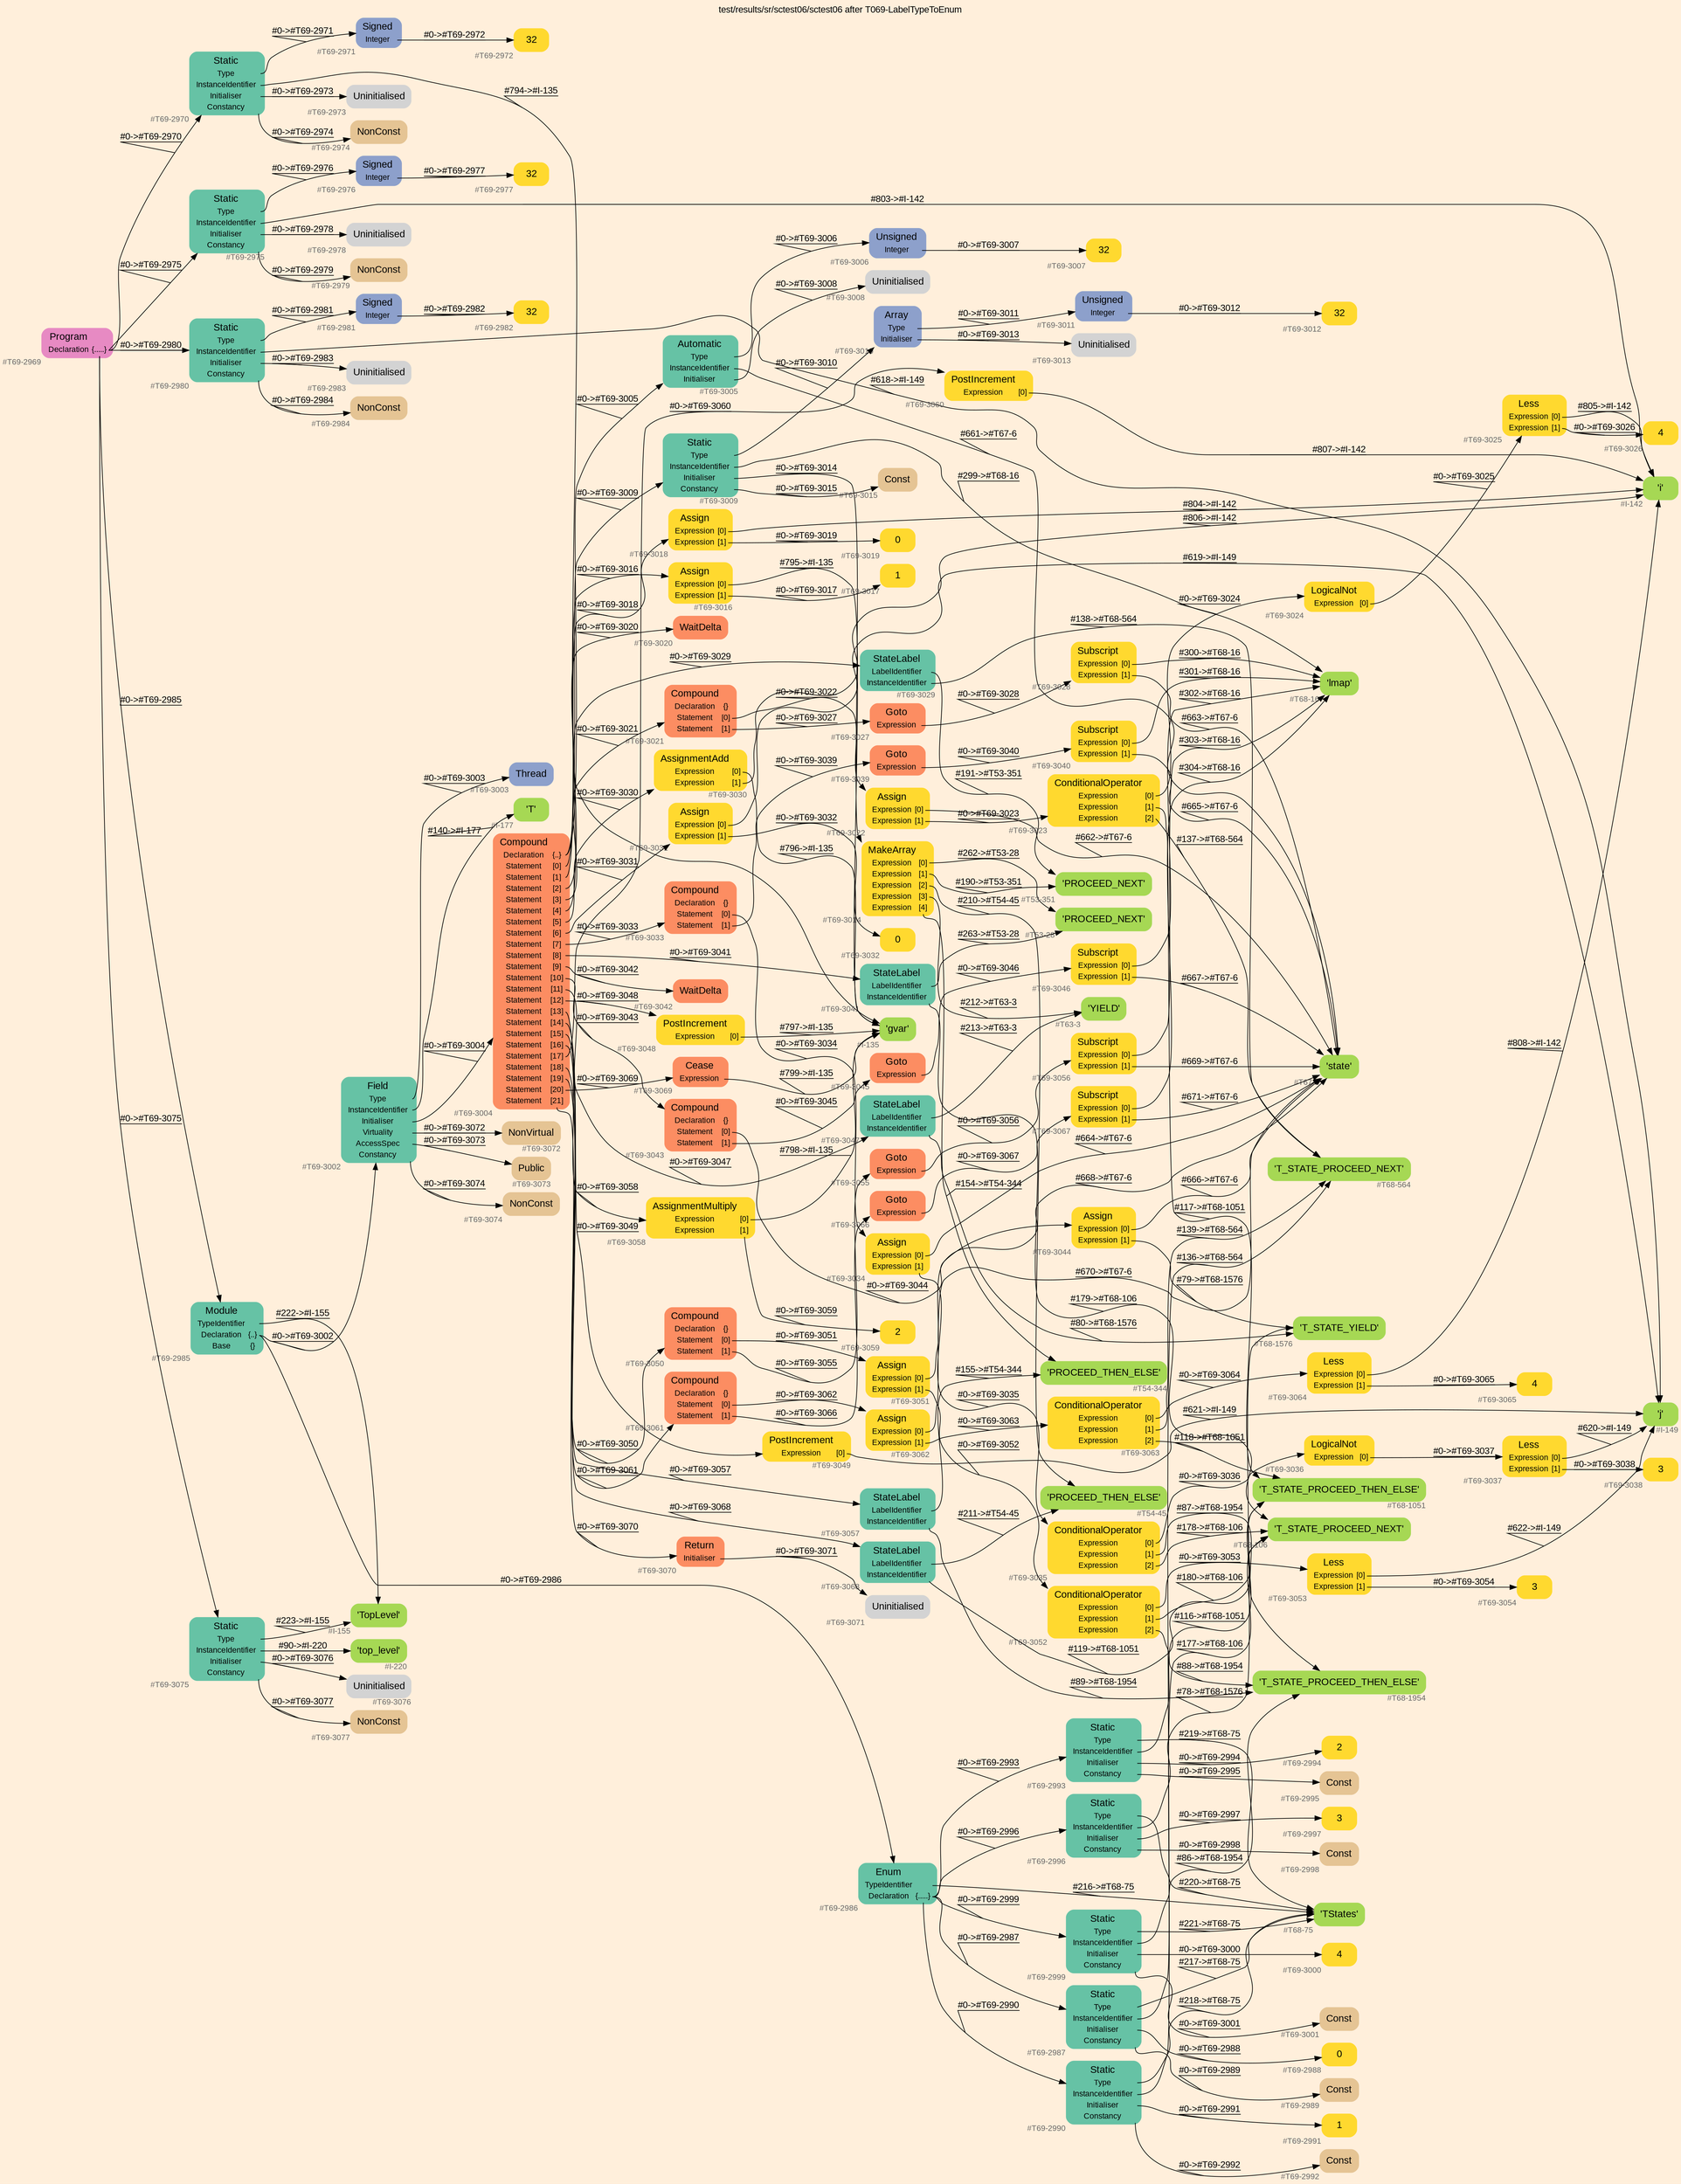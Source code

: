 digraph "test/results/sr/sctest06/sctest06 after T069-LabelTypeToEnum" {
label = "test/results/sr/sctest06/sctest06 after T069-LabelTypeToEnum"
labelloc = t
graph [
    rankdir = "LR"
    ranksep = 0.3
    bgcolor = antiquewhite1
    color = black
    fontcolor = black
    fontname = "Arial"
];
node [
    fontname = "Arial"
];
edge [
    fontname = "Arial"
];

// -------------------- node figure --------------------
// -------- block #T69-2969 ----------
"#T69-2969" [
    fillcolor = "/set28/4"
    xlabel = "#T69-2969"
    fontsize = "12"
    fontcolor = grey40
    shape = "plaintext"
    label = <<TABLE BORDER="0" CELLBORDER="0" CELLSPACING="0">
     <TR><TD><FONT COLOR="black" POINT-SIZE="15">Program</FONT></TD></TR>
     <TR><TD><FONT COLOR="black" POINT-SIZE="12">Declaration</FONT></TD><TD PORT="port0"><FONT COLOR="black" POINT-SIZE="12">{.....}</FONT></TD></TR>
    </TABLE>>
    style = "rounded,filled"
];

// -------- block #T69-2970 ----------
"#T69-2970" [
    fillcolor = "/set28/1"
    xlabel = "#T69-2970"
    fontsize = "12"
    fontcolor = grey40
    shape = "plaintext"
    label = <<TABLE BORDER="0" CELLBORDER="0" CELLSPACING="0">
     <TR><TD><FONT COLOR="black" POINT-SIZE="15">Static</FONT></TD></TR>
     <TR><TD><FONT COLOR="black" POINT-SIZE="12">Type</FONT></TD><TD PORT="port0"></TD></TR>
     <TR><TD><FONT COLOR="black" POINT-SIZE="12">InstanceIdentifier</FONT></TD><TD PORT="port1"></TD></TR>
     <TR><TD><FONT COLOR="black" POINT-SIZE="12">Initialiser</FONT></TD><TD PORT="port2"></TD></TR>
     <TR><TD><FONT COLOR="black" POINT-SIZE="12">Constancy</FONT></TD><TD PORT="port3"></TD></TR>
    </TABLE>>
    style = "rounded,filled"
];

// -------- block #T69-2971 ----------
"#T69-2971" [
    fillcolor = "/set28/3"
    xlabel = "#T69-2971"
    fontsize = "12"
    fontcolor = grey40
    shape = "plaintext"
    label = <<TABLE BORDER="0" CELLBORDER="0" CELLSPACING="0">
     <TR><TD><FONT COLOR="black" POINT-SIZE="15">Signed</FONT></TD></TR>
     <TR><TD><FONT COLOR="black" POINT-SIZE="12">Integer</FONT></TD><TD PORT="port0"></TD></TR>
    </TABLE>>
    style = "rounded,filled"
];

// -------- block #T69-2972 ----------
"#T69-2972" [
    fillcolor = "/set28/6"
    xlabel = "#T69-2972"
    fontsize = "12"
    fontcolor = grey40
    shape = "plaintext"
    label = <<TABLE BORDER="0" CELLBORDER="0" CELLSPACING="0">
     <TR><TD><FONT COLOR="black" POINT-SIZE="15">32</FONT></TD></TR>
    </TABLE>>
    style = "rounded,filled"
];

// -------- block #I-135 ----------
"#I-135" [
    fillcolor = "/set28/5"
    xlabel = "#I-135"
    fontsize = "12"
    fontcolor = grey40
    shape = "plaintext"
    label = <<TABLE BORDER="0" CELLBORDER="0" CELLSPACING="0">
     <TR><TD><FONT COLOR="black" POINT-SIZE="15">'gvar'</FONT></TD></TR>
    </TABLE>>
    style = "rounded,filled"
];

// -------- block #T69-2973 ----------
"#T69-2973" [
    xlabel = "#T69-2973"
    fontsize = "12"
    fontcolor = grey40
    shape = "plaintext"
    label = <<TABLE BORDER="0" CELLBORDER="0" CELLSPACING="0">
     <TR><TD><FONT COLOR="black" POINT-SIZE="15">Uninitialised</FONT></TD></TR>
    </TABLE>>
    style = "rounded,filled"
];

// -------- block #T69-2974 ----------
"#T69-2974" [
    fillcolor = "/set28/7"
    xlabel = "#T69-2974"
    fontsize = "12"
    fontcolor = grey40
    shape = "plaintext"
    label = <<TABLE BORDER="0" CELLBORDER="0" CELLSPACING="0">
     <TR><TD><FONT COLOR="black" POINT-SIZE="15">NonConst</FONT></TD></TR>
    </TABLE>>
    style = "rounded,filled"
];

// -------- block #T69-2975 ----------
"#T69-2975" [
    fillcolor = "/set28/1"
    xlabel = "#T69-2975"
    fontsize = "12"
    fontcolor = grey40
    shape = "plaintext"
    label = <<TABLE BORDER="0" CELLBORDER="0" CELLSPACING="0">
     <TR><TD><FONT COLOR="black" POINT-SIZE="15">Static</FONT></TD></TR>
     <TR><TD><FONT COLOR="black" POINT-SIZE="12">Type</FONT></TD><TD PORT="port0"></TD></TR>
     <TR><TD><FONT COLOR="black" POINT-SIZE="12">InstanceIdentifier</FONT></TD><TD PORT="port1"></TD></TR>
     <TR><TD><FONT COLOR="black" POINT-SIZE="12">Initialiser</FONT></TD><TD PORT="port2"></TD></TR>
     <TR><TD><FONT COLOR="black" POINT-SIZE="12">Constancy</FONT></TD><TD PORT="port3"></TD></TR>
    </TABLE>>
    style = "rounded,filled"
];

// -------- block #T69-2976 ----------
"#T69-2976" [
    fillcolor = "/set28/3"
    xlabel = "#T69-2976"
    fontsize = "12"
    fontcolor = grey40
    shape = "plaintext"
    label = <<TABLE BORDER="0" CELLBORDER="0" CELLSPACING="0">
     <TR><TD><FONT COLOR="black" POINT-SIZE="15">Signed</FONT></TD></TR>
     <TR><TD><FONT COLOR="black" POINT-SIZE="12">Integer</FONT></TD><TD PORT="port0"></TD></TR>
    </TABLE>>
    style = "rounded,filled"
];

// -------- block #T69-2977 ----------
"#T69-2977" [
    fillcolor = "/set28/6"
    xlabel = "#T69-2977"
    fontsize = "12"
    fontcolor = grey40
    shape = "plaintext"
    label = <<TABLE BORDER="0" CELLBORDER="0" CELLSPACING="0">
     <TR><TD><FONT COLOR="black" POINT-SIZE="15">32</FONT></TD></TR>
    </TABLE>>
    style = "rounded,filled"
];

// -------- block #I-142 ----------
"#I-142" [
    fillcolor = "/set28/5"
    xlabel = "#I-142"
    fontsize = "12"
    fontcolor = grey40
    shape = "plaintext"
    label = <<TABLE BORDER="0" CELLBORDER="0" CELLSPACING="0">
     <TR><TD><FONT COLOR="black" POINT-SIZE="15">'i'</FONT></TD></TR>
    </TABLE>>
    style = "rounded,filled"
];

// -------- block #T69-2978 ----------
"#T69-2978" [
    xlabel = "#T69-2978"
    fontsize = "12"
    fontcolor = grey40
    shape = "plaintext"
    label = <<TABLE BORDER="0" CELLBORDER="0" CELLSPACING="0">
     <TR><TD><FONT COLOR="black" POINT-SIZE="15">Uninitialised</FONT></TD></TR>
    </TABLE>>
    style = "rounded,filled"
];

// -------- block #T69-2979 ----------
"#T69-2979" [
    fillcolor = "/set28/7"
    xlabel = "#T69-2979"
    fontsize = "12"
    fontcolor = grey40
    shape = "plaintext"
    label = <<TABLE BORDER="0" CELLBORDER="0" CELLSPACING="0">
     <TR><TD><FONT COLOR="black" POINT-SIZE="15">NonConst</FONT></TD></TR>
    </TABLE>>
    style = "rounded,filled"
];

// -------- block #T69-2980 ----------
"#T69-2980" [
    fillcolor = "/set28/1"
    xlabel = "#T69-2980"
    fontsize = "12"
    fontcolor = grey40
    shape = "plaintext"
    label = <<TABLE BORDER="0" CELLBORDER="0" CELLSPACING="0">
     <TR><TD><FONT COLOR="black" POINT-SIZE="15">Static</FONT></TD></TR>
     <TR><TD><FONT COLOR="black" POINT-SIZE="12">Type</FONT></TD><TD PORT="port0"></TD></TR>
     <TR><TD><FONT COLOR="black" POINT-SIZE="12">InstanceIdentifier</FONT></TD><TD PORT="port1"></TD></TR>
     <TR><TD><FONT COLOR="black" POINT-SIZE="12">Initialiser</FONT></TD><TD PORT="port2"></TD></TR>
     <TR><TD><FONT COLOR="black" POINT-SIZE="12">Constancy</FONT></TD><TD PORT="port3"></TD></TR>
    </TABLE>>
    style = "rounded,filled"
];

// -------- block #T69-2981 ----------
"#T69-2981" [
    fillcolor = "/set28/3"
    xlabel = "#T69-2981"
    fontsize = "12"
    fontcolor = grey40
    shape = "plaintext"
    label = <<TABLE BORDER="0" CELLBORDER="0" CELLSPACING="0">
     <TR><TD><FONT COLOR="black" POINT-SIZE="15">Signed</FONT></TD></TR>
     <TR><TD><FONT COLOR="black" POINT-SIZE="12">Integer</FONT></TD><TD PORT="port0"></TD></TR>
    </TABLE>>
    style = "rounded,filled"
];

// -------- block #T69-2982 ----------
"#T69-2982" [
    fillcolor = "/set28/6"
    xlabel = "#T69-2982"
    fontsize = "12"
    fontcolor = grey40
    shape = "plaintext"
    label = <<TABLE BORDER="0" CELLBORDER="0" CELLSPACING="0">
     <TR><TD><FONT COLOR="black" POINT-SIZE="15">32</FONT></TD></TR>
    </TABLE>>
    style = "rounded,filled"
];

// -------- block #I-149 ----------
"#I-149" [
    fillcolor = "/set28/5"
    xlabel = "#I-149"
    fontsize = "12"
    fontcolor = grey40
    shape = "plaintext"
    label = <<TABLE BORDER="0" CELLBORDER="0" CELLSPACING="0">
     <TR><TD><FONT COLOR="black" POINT-SIZE="15">'j'</FONT></TD></TR>
    </TABLE>>
    style = "rounded,filled"
];

// -------- block #T69-2983 ----------
"#T69-2983" [
    xlabel = "#T69-2983"
    fontsize = "12"
    fontcolor = grey40
    shape = "plaintext"
    label = <<TABLE BORDER="0" CELLBORDER="0" CELLSPACING="0">
     <TR><TD><FONT COLOR="black" POINT-SIZE="15">Uninitialised</FONT></TD></TR>
    </TABLE>>
    style = "rounded,filled"
];

// -------- block #T69-2984 ----------
"#T69-2984" [
    fillcolor = "/set28/7"
    xlabel = "#T69-2984"
    fontsize = "12"
    fontcolor = grey40
    shape = "plaintext"
    label = <<TABLE BORDER="0" CELLBORDER="0" CELLSPACING="0">
     <TR><TD><FONT COLOR="black" POINT-SIZE="15">NonConst</FONT></TD></TR>
    </TABLE>>
    style = "rounded,filled"
];

// -------- block #T69-2985 ----------
"#T69-2985" [
    fillcolor = "/set28/1"
    xlabel = "#T69-2985"
    fontsize = "12"
    fontcolor = grey40
    shape = "plaintext"
    label = <<TABLE BORDER="0" CELLBORDER="0" CELLSPACING="0">
     <TR><TD><FONT COLOR="black" POINT-SIZE="15">Module</FONT></TD></TR>
     <TR><TD><FONT COLOR="black" POINT-SIZE="12">TypeIdentifier</FONT></TD><TD PORT="port0"></TD></TR>
     <TR><TD><FONT COLOR="black" POINT-SIZE="12">Declaration</FONT></TD><TD PORT="port1"><FONT COLOR="black" POINT-SIZE="12">{..}</FONT></TD></TR>
     <TR><TD><FONT COLOR="black" POINT-SIZE="12">Base</FONT></TD><TD PORT="port2"><FONT COLOR="black" POINT-SIZE="12">{}</FONT></TD></TR>
    </TABLE>>
    style = "rounded,filled"
];

// -------- block #I-155 ----------
"#I-155" [
    fillcolor = "/set28/5"
    xlabel = "#I-155"
    fontsize = "12"
    fontcolor = grey40
    shape = "plaintext"
    label = <<TABLE BORDER="0" CELLBORDER="0" CELLSPACING="0">
     <TR><TD><FONT COLOR="black" POINT-SIZE="15">'TopLevel'</FONT></TD></TR>
    </TABLE>>
    style = "rounded,filled"
];

// -------- block #T69-2986 ----------
"#T69-2986" [
    fillcolor = "/set28/1"
    xlabel = "#T69-2986"
    fontsize = "12"
    fontcolor = grey40
    shape = "plaintext"
    label = <<TABLE BORDER="0" CELLBORDER="0" CELLSPACING="0">
     <TR><TD><FONT COLOR="black" POINT-SIZE="15">Enum</FONT></TD></TR>
     <TR><TD><FONT COLOR="black" POINT-SIZE="12">TypeIdentifier</FONT></TD><TD PORT="port0"></TD></TR>
     <TR><TD><FONT COLOR="black" POINT-SIZE="12">Declaration</FONT></TD><TD PORT="port1"><FONT COLOR="black" POINT-SIZE="12">{.....}</FONT></TD></TR>
    </TABLE>>
    style = "rounded,filled"
];

// -------- block #T68-75 ----------
"#T68-75" [
    fillcolor = "/set28/5"
    xlabel = "#T68-75"
    fontsize = "12"
    fontcolor = grey40
    shape = "plaintext"
    label = <<TABLE BORDER="0" CELLBORDER="0" CELLSPACING="0">
     <TR><TD><FONT COLOR="black" POINT-SIZE="15">'TStates'</FONT></TD></TR>
    </TABLE>>
    style = "rounded,filled"
];

// -------- block #T69-2987 ----------
"#T69-2987" [
    fillcolor = "/set28/1"
    xlabel = "#T69-2987"
    fontsize = "12"
    fontcolor = grey40
    shape = "plaintext"
    label = <<TABLE BORDER="0" CELLBORDER="0" CELLSPACING="0">
     <TR><TD><FONT COLOR="black" POINT-SIZE="15">Static</FONT></TD></TR>
     <TR><TD><FONT COLOR="black" POINT-SIZE="12">Type</FONT></TD><TD PORT="port0"></TD></TR>
     <TR><TD><FONT COLOR="black" POINT-SIZE="12">InstanceIdentifier</FONT></TD><TD PORT="port1"></TD></TR>
     <TR><TD><FONT COLOR="black" POINT-SIZE="12">Initialiser</FONT></TD><TD PORT="port2"></TD></TR>
     <TR><TD><FONT COLOR="black" POINT-SIZE="12">Constancy</FONT></TD><TD PORT="port3"></TD></TR>
    </TABLE>>
    style = "rounded,filled"
];

// -------- block #T68-106 ----------
"#T68-106" [
    fillcolor = "/set28/5"
    xlabel = "#T68-106"
    fontsize = "12"
    fontcolor = grey40
    shape = "plaintext"
    label = <<TABLE BORDER="0" CELLBORDER="0" CELLSPACING="0">
     <TR><TD><FONT COLOR="black" POINT-SIZE="15">'T_STATE_PROCEED_NEXT'</FONT></TD></TR>
    </TABLE>>
    style = "rounded,filled"
];

// -------- block #T69-2988 ----------
"#T69-2988" [
    fillcolor = "/set28/6"
    xlabel = "#T69-2988"
    fontsize = "12"
    fontcolor = grey40
    shape = "plaintext"
    label = <<TABLE BORDER="0" CELLBORDER="0" CELLSPACING="0">
     <TR><TD><FONT COLOR="black" POINT-SIZE="15">0</FONT></TD></TR>
    </TABLE>>
    style = "rounded,filled"
];

// -------- block #T69-2989 ----------
"#T69-2989" [
    fillcolor = "/set28/7"
    xlabel = "#T69-2989"
    fontsize = "12"
    fontcolor = grey40
    shape = "plaintext"
    label = <<TABLE BORDER="0" CELLBORDER="0" CELLSPACING="0">
     <TR><TD><FONT COLOR="black" POINT-SIZE="15">Const</FONT></TD></TR>
    </TABLE>>
    style = "rounded,filled"
];

// -------- block #T69-2990 ----------
"#T69-2990" [
    fillcolor = "/set28/1"
    xlabel = "#T69-2990"
    fontsize = "12"
    fontcolor = grey40
    shape = "plaintext"
    label = <<TABLE BORDER="0" CELLBORDER="0" CELLSPACING="0">
     <TR><TD><FONT COLOR="black" POINT-SIZE="15">Static</FONT></TD></TR>
     <TR><TD><FONT COLOR="black" POINT-SIZE="12">Type</FONT></TD><TD PORT="port0"></TD></TR>
     <TR><TD><FONT COLOR="black" POINT-SIZE="12">InstanceIdentifier</FONT></TD><TD PORT="port1"></TD></TR>
     <TR><TD><FONT COLOR="black" POINT-SIZE="12">Initialiser</FONT></TD><TD PORT="port2"></TD></TR>
     <TR><TD><FONT COLOR="black" POINT-SIZE="12">Constancy</FONT></TD><TD PORT="port3"></TD></TR>
    </TABLE>>
    style = "rounded,filled"
];

// -------- block #T68-564 ----------
"#T68-564" [
    fillcolor = "/set28/5"
    xlabel = "#T68-564"
    fontsize = "12"
    fontcolor = grey40
    shape = "plaintext"
    label = <<TABLE BORDER="0" CELLBORDER="0" CELLSPACING="0">
     <TR><TD><FONT COLOR="black" POINT-SIZE="15">'T_STATE_PROCEED_NEXT'</FONT></TD></TR>
    </TABLE>>
    style = "rounded,filled"
];

// -------- block #T69-2991 ----------
"#T69-2991" [
    fillcolor = "/set28/6"
    xlabel = "#T69-2991"
    fontsize = "12"
    fontcolor = grey40
    shape = "plaintext"
    label = <<TABLE BORDER="0" CELLBORDER="0" CELLSPACING="0">
     <TR><TD><FONT COLOR="black" POINT-SIZE="15">1</FONT></TD></TR>
    </TABLE>>
    style = "rounded,filled"
];

// -------- block #T69-2992 ----------
"#T69-2992" [
    fillcolor = "/set28/7"
    xlabel = "#T69-2992"
    fontsize = "12"
    fontcolor = grey40
    shape = "plaintext"
    label = <<TABLE BORDER="0" CELLBORDER="0" CELLSPACING="0">
     <TR><TD><FONT COLOR="black" POINT-SIZE="15">Const</FONT></TD></TR>
    </TABLE>>
    style = "rounded,filled"
];

// -------- block #T69-2993 ----------
"#T69-2993" [
    fillcolor = "/set28/1"
    xlabel = "#T69-2993"
    fontsize = "12"
    fontcolor = grey40
    shape = "plaintext"
    label = <<TABLE BORDER="0" CELLBORDER="0" CELLSPACING="0">
     <TR><TD><FONT COLOR="black" POINT-SIZE="15">Static</FONT></TD></TR>
     <TR><TD><FONT COLOR="black" POINT-SIZE="12">Type</FONT></TD><TD PORT="port0"></TD></TR>
     <TR><TD><FONT COLOR="black" POINT-SIZE="12">InstanceIdentifier</FONT></TD><TD PORT="port1"></TD></TR>
     <TR><TD><FONT COLOR="black" POINT-SIZE="12">Initialiser</FONT></TD><TD PORT="port2"></TD></TR>
     <TR><TD><FONT COLOR="black" POINT-SIZE="12">Constancy</FONT></TD><TD PORT="port3"></TD></TR>
    </TABLE>>
    style = "rounded,filled"
];

// -------- block #T68-1051 ----------
"#T68-1051" [
    fillcolor = "/set28/5"
    xlabel = "#T68-1051"
    fontsize = "12"
    fontcolor = grey40
    shape = "plaintext"
    label = <<TABLE BORDER="0" CELLBORDER="0" CELLSPACING="0">
     <TR><TD><FONT COLOR="black" POINT-SIZE="15">'T_STATE_PROCEED_THEN_ELSE'</FONT></TD></TR>
    </TABLE>>
    style = "rounded,filled"
];

// -------- block #T69-2994 ----------
"#T69-2994" [
    fillcolor = "/set28/6"
    xlabel = "#T69-2994"
    fontsize = "12"
    fontcolor = grey40
    shape = "plaintext"
    label = <<TABLE BORDER="0" CELLBORDER="0" CELLSPACING="0">
     <TR><TD><FONT COLOR="black" POINT-SIZE="15">2</FONT></TD></TR>
    </TABLE>>
    style = "rounded,filled"
];

// -------- block #T69-2995 ----------
"#T69-2995" [
    fillcolor = "/set28/7"
    xlabel = "#T69-2995"
    fontsize = "12"
    fontcolor = grey40
    shape = "plaintext"
    label = <<TABLE BORDER="0" CELLBORDER="0" CELLSPACING="0">
     <TR><TD><FONT COLOR="black" POINT-SIZE="15">Const</FONT></TD></TR>
    </TABLE>>
    style = "rounded,filled"
];

// -------- block #T69-2996 ----------
"#T69-2996" [
    fillcolor = "/set28/1"
    xlabel = "#T69-2996"
    fontsize = "12"
    fontcolor = grey40
    shape = "plaintext"
    label = <<TABLE BORDER="0" CELLBORDER="0" CELLSPACING="0">
     <TR><TD><FONT COLOR="black" POINT-SIZE="15">Static</FONT></TD></TR>
     <TR><TD><FONT COLOR="black" POINT-SIZE="12">Type</FONT></TD><TD PORT="port0"></TD></TR>
     <TR><TD><FONT COLOR="black" POINT-SIZE="12">InstanceIdentifier</FONT></TD><TD PORT="port1"></TD></TR>
     <TR><TD><FONT COLOR="black" POINT-SIZE="12">Initialiser</FONT></TD><TD PORT="port2"></TD></TR>
     <TR><TD><FONT COLOR="black" POINT-SIZE="12">Constancy</FONT></TD><TD PORT="port3"></TD></TR>
    </TABLE>>
    style = "rounded,filled"
];

// -------- block #T68-1576 ----------
"#T68-1576" [
    fillcolor = "/set28/5"
    xlabel = "#T68-1576"
    fontsize = "12"
    fontcolor = grey40
    shape = "plaintext"
    label = <<TABLE BORDER="0" CELLBORDER="0" CELLSPACING="0">
     <TR><TD><FONT COLOR="black" POINT-SIZE="15">'T_STATE_YIELD'</FONT></TD></TR>
    </TABLE>>
    style = "rounded,filled"
];

// -------- block #T69-2997 ----------
"#T69-2997" [
    fillcolor = "/set28/6"
    xlabel = "#T69-2997"
    fontsize = "12"
    fontcolor = grey40
    shape = "plaintext"
    label = <<TABLE BORDER="0" CELLBORDER="0" CELLSPACING="0">
     <TR><TD><FONT COLOR="black" POINT-SIZE="15">3</FONT></TD></TR>
    </TABLE>>
    style = "rounded,filled"
];

// -------- block #T69-2998 ----------
"#T69-2998" [
    fillcolor = "/set28/7"
    xlabel = "#T69-2998"
    fontsize = "12"
    fontcolor = grey40
    shape = "plaintext"
    label = <<TABLE BORDER="0" CELLBORDER="0" CELLSPACING="0">
     <TR><TD><FONT COLOR="black" POINT-SIZE="15">Const</FONT></TD></TR>
    </TABLE>>
    style = "rounded,filled"
];

// -------- block #T69-2999 ----------
"#T69-2999" [
    fillcolor = "/set28/1"
    xlabel = "#T69-2999"
    fontsize = "12"
    fontcolor = grey40
    shape = "plaintext"
    label = <<TABLE BORDER="0" CELLBORDER="0" CELLSPACING="0">
     <TR><TD><FONT COLOR="black" POINT-SIZE="15">Static</FONT></TD></TR>
     <TR><TD><FONT COLOR="black" POINT-SIZE="12">Type</FONT></TD><TD PORT="port0"></TD></TR>
     <TR><TD><FONT COLOR="black" POINT-SIZE="12">InstanceIdentifier</FONT></TD><TD PORT="port1"></TD></TR>
     <TR><TD><FONT COLOR="black" POINT-SIZE="12">Initialiser</FONT></TD><TD PORT="port2"></TD></TR>
     <TR><TD><FONT COLOR="black" POINT-SIZE="12">Constancy</FONT></TD><TD PORT="port3"></TD></TR>
    </TABLE>>
    style = "rounded,filled"
];

// -------- block #T68-1954 ----------
"#T68-1954" [
    fillcolor = "/set28/5"
    xlabel = "#T68-1954"
    fontsize = "12"
    fontcolor = grey40
    shape = "plaintext"
    label = <<TABLE BORDER="0" CELLBORDER="0" CELLSPACING="0">
     <TR><TD><FONT COLOR="black" POINT-SIZE="15">'T_STATE_PROCEED_THEN_ELSE'</FONT></TD></TR>
    </TABLE>>
    style = "rounded,filled"
];

// -------- block #T69-3000 ----------
"#T69-3000" [
    fillcolor = "/set28/6"
    xlabel = "#T69-3000"
    fontsize = "12"
    fontcolor = grey40
    shape = "plaintext"
    label = <<TABLE BORDER="0" CELLBORDER="0" CELLSPACING="0">
     <TR><TD><FONT COLOR="black" POINT-SIZE="15">4</FONT></TD></TR>
    </TABLE>>
    style = "rounded,filled"
];

// -------- block #T69-3001 ----------
"#T69-3001" [
    fillcolor = "/set28/7"
    xlabel = "#T69-3001"
    fontsize = "12"
    fontcolor = grey40
    shape = "plaintext"
    label = <<TABLE BORDER="0" CELLBORDER="0" CELLSPACING="0">
     <TR><TD><FONT COLOR="black" POINT-SIZE="15">Const</FONT></TD></TR>
    </TABLE>>
    style = "rounded,filled"
];

// -------- block #T69-3002 ----------
"#T69-3002" [
    fillcolor = "/set28/1"
    xlabel = "#T69-3002"
    fontsize = "12"
    fontcolor = grey40
    shape = "plaintext"
    label = <<TABLE BORDER="0" CELLBORDER="0" CELLSPACING="0">
     <TR><TD><FONT COLOR="black" POINT-SIZE="15">Field</FONT></TD></TR>
     <TR><TD><FONT COLOR="black" POINT-SIZE="12">Type</FONT></TD><TD PORT="port0"></TD></TR>
     <TR><TD><FONT COLOR="black" POINT-SIZE="12">InstanceIdentifier</FONT></TD><TD PORT="port1"></TD></TR>
     <TR><TD><FONT COLOR="black" POINT-SIZE="12">Initialiser</FONT></TD><TD PORT="port2"></TD></TR>
     <TR><TD><FONT COLOR="black" POINT-SIZE="12">Virtuality</FONT></TD><TD PORT="port3"></TD></TR>
     <TR><TD><FONT COLOR="black" POINT-SIZE="12">AccessSpec</FONT></TD><TD PORT="port4"></TD></TR>
     <TR><TD><FONT COLOR="black" POINT-SIZE="12">Constancy</FONT></TD><TD PORT="port5"></TD></TR>
    </TABLE>>
    style = "rounded,filled"
];

// -------- block #T69-3003 ----------
"#T69-3003" [
    fillcolor = "/set28/3"
    xlabel = "#T69-3003"
    fontsize = "12"
    fontcolor = grey40
    shape = "plaintext"
    label = <<TABLE BORDER="0" CELLBORDER="0" CELLSPACING="0">
     <TR><TD><FONT COLOR="black" POINT-SIZE="15">Thread</FONT></TD></TR>
    </TABLE>>
    style = "rounded,filled"
];

// -------- block #I-177 ----------
"#I-177" [
    fillcolor = "/set28/5"
    xlabel = "#I-177"
    fontsize = "12"
    fontcolor = grey40
    shape = "plaintext"
    label = <<TABLE BORDER="0" CELLBORDER="0" CELLSPACING="0">
     <TR><TD><FONT COLOR="black" POINT-SIZE="15">'T'</FONT></TD></TR>
    </TABLE>>
    style = "rounded,filled"
];

// -------- block #T69-3004 ----------
"#T69-3004" [
    fillcolor = "/set28/2"
    xlabel = "#T69-3004"
    fontsize = "12"
    fontcolor = grey40
    shape = "plaintext"
    label = <<TABLE BORDER="0" CELLBORDER="0" CELLSPACING="0">
     <TR><TD><FONT COLOR="black" POINT-SIZE="15">Compound</FONT></TD></TR>
     <TR><TD><FONT COLOR="black" POINT-SIZE="12">Declaration</FONT></TD><TD PORT="port0"><FONT COLOR="black" POINT-SIZE="12">{..}</FONT></TD></TR>
     <TR><TD><FONT COLOR="black" POINT-SIZE="12">Statement</FONT></TD><TD PORT="port1"><FONT COLOR="black" POINT-SIZE="12">[0]</FONT></TD></TR>
     <TR><TD><FONT COLOR="black" POINT-SIZE="12">Statement</FONT></TD><TD PORT="port2"><FONT COLOR="black" POINT-SIZE="12">[1]</FONT></TD></TR>
     <TR><TD><FONT COLOR="black" POINT-SIZE="12">Statement</FONT></TD><TD PORT="port3"><FONT COLOR="black" POINT-SIZE="12">[2]</FONT></TD></TR>
     <TR><TD><FONT COLOR="black" POINT-SIZE="12">Statement</FONT></TD><TD PORT="port4"><FONT COLOR="black" POINT-SIZE="12">[3]</FONT></TD></TR>
     <TR><TD><FONT COLOR="black" POINT-SIZE="12">Statement</FONT></TD><TD PORT="port5"><FONT COLOR="black" POINT-SIZE="12">[4]</FONT></TD></TR>
     <TR><TD><FONT COLOR="black" POINT-SIZE="12">Statement</FONT></TD><TD PORT="port6"><FONT COLOR="black" POINT-SIZE="12">[5]</FONT></TD></TR>
     <TR><TD><FONT COLOR="black" POINT-SIZE="12">Statement</FONT></TD><TD PORT="port7"><FONT COLOR="black" POINT-SIZE="12">[6]</FONT></TD></TR>
     <TR><TD><FONT COLOR="black" POINT-SIZE="12">Statement</FONT></TD><TD PORT="port8"><FONT COLOR="black" POINT-SIZE="12">[7]</FONT></TD></TR>
     <TR><TD><FONT COLOR="black" POINT-SIZE="12">Statement</FONT></TD><TD PORT="port9"><FONT COLOR="black" POINT-SIZE="12">[8]</FONT></TD></TR>
     <TR><TD><FONT COLOR="black" POINT-SIZE="12">Statement</FONT></TD><TD PORT="port10"><FONT COLOR="black" POINT-SIZE="12">[9]</FONT></TD></TR>
     <TR><TD><FONT COLOR="black" POINT-SIZE="12">Statement</FONT></TD><TD PORT="port11"><FONT COLOR="black" POINT-SIZE="12">[10]</FONT></TD></TR>
     <TR><TD><FONT COLOR="black" POINT-SIZE="12">Statement</FONT></TD><TD PORT="port12"><FONT COLOR="black" POINT-SIZE="12">[11]</FONT></TD></TR>
     <TR><TD><FONT COLOR="black" POINT-SIZE="12">Statement</FONT></TD><TD PORT="port13"><FONT COLOR="black" POINT-SIZE="12">[12]</FONT></TD></TR>
     <TR><TD><FONT COLOR="black" POINT-SIZE="12">Statement</FONT></TD><TD PORT="port14"><FONT COLOR="black" POINT-SIZE="12">[13]</FONT></TD></TR>
     <TR><TD><FONT COLOR="black" POINT-SIZE="12">Statement</FONT></TD><TD PORT="port15"><FONT COLOR="black" POINT-SIZE="12">[14]</FONT></TD></TR>
     <TR><TD><FONT COLOR="black" POINT-SIZE="12">Statement</FONT></TD><TD PORT="port16"><FONT COLOR="black" POINT-SIZE="12">[15]</FONT></TD></TR>
     <TR><TD><FONT COLOR="black" POINT-SIZE="12">Statement</FONT></TD><TD PORT="port17"><FONT COLOR="black" POINT-SIZE="12">[16]</FONT></TD></TR>
     <TR><TD><FONT COLOR="black" POINT-SIZE="12">Statement</FONT></TD><TD PORT="port18"><FONT COLOR="black" POINT-SIZE="12">[17]</FONT></TD></TR>
     <TR><TD><FONT COLOR="black" POINT-SIZE="12">Statement</FONT></TD><TD PORT="port19"><FONT COLOR="black" POINT-SIZE="12">[18]</FONT></TD></TR>
     <TR><TD><FONT COLOR="black" POINT-SIZE="12">Statement</FONT></TD><TD PORT="port20"><FONT COLOR="black" POINT-SIZE="12">[19]</FONT></TD></TR>
     <TR><TD><FONT COLOR="black" POINT-SIZE="12">Statement</FONT></TD><TD PORT="port21"><FONT COLOR="black" POINT-SIZE="12">[20]</FONT></TD></TR>
     <TR><TD><FONT COLOR="black" POINT-SIZE="12">Statement</FONT></TD><TD PORT="port22"><FONT COLOR="black" POINT-SIZE="12">[21]</FONT></TD></TR>
    </TABLE>>
    style = "rounded,filled"
];

// -------- block #T69-3005 ----------
"#T69-3005" [
    fillcolor = "/set28/1"
    xlabel = "#T69-3005"
    fontsize = "12"
    fontcolor = grey40
    shape = "plaintext"
    label = <<TABLE BORDER="0" CELLBORDER="0" CELLSPACING="0">
     <TR><TD><FONT COLOR="black" POINT-SIZE="15">Automatic</FONT></TD></TR>
     <TR><TD><FONT COLOR="black" POINT-SIZE="12">Type</FONT></TD><TD PORT="port0"></TD></TR>
     <TR><TD><FONT COLOR="black" POINT-SIZE="12">InstanceIdentifier</FONT></TD><TD PORT="port1"></TD></TR>
     <TR><TD><FONT COLOR="black" POINT-SIZE="12">Initialiser</FONT></TD><TD PORT="port2"></TD></TR>
    </TABLE>>
    style = "rounded,filled"
];

// -------- block #T69-3006 ----------
"#T69-3006" [
    fillcolor = "/set28/3"
    xlabel = "#T69-3006"
    fontsize = "12"
    fontcolor = grey40
    shape = "plaintext"
    label = <<TABLE BORDER="0" CELLBORDER="0" CELLSPACING="0">
     <TR><TD><FONT COLOR="black" POINT-SIZE="15">Unsigned</FONT></TD></TR>
     <TR><TD><FONT COLOR="black" POINT-SIZE="12">Integer</FONT></TD><TD PORT="port0"></TD></TR>
    </TABLE>>
    style = "rounded,filled"
];

// -------- block #T69-3007 ----------
"#T69-3007" [
    fillcolor = "/set28/6"
    xlabel = "#T69-3007"
    fontsize = "12"
    fontcolor = grey40
    shape = "plaintext"
    label = <<TABLE BORDER="0" CELLBORDER="0" CELLSPACING="0">
     <TR><TD><FONT COLOR="black" POINT-SIZE="15">32</FONT></TD></TR>
    </TABLE>>
    style = "rounded,filled"
];

// -------- block #T67-6 ----------
"#T67-6" [
    fillcolor = "/set28/5"
    xlabel = "#T67-6"
    fontsize = "12"
    fontcolor = grey40
    shape = "plaintext"
    label = <<TABLE BORDER="0" CELLBORDER="0" CELLSPACING="0">
     <TR><TD><FONT COLOR="black" POINT-SIZE="15">'state'</FONT></TD></TR>
    </TABLE>>
    style = "rounded,filled"
];

// -------- block #T69-3008 ----------
"#T69-3008" [
    xlabel = "#T69-3008"
    fontsize = "12"
    fontcolor = grey40
    shape = "plaintext"
    label = <<TABLE BORDER="0" CELLBORDER="0" CELLSPACING="0">
     <TR><TD><FONT COLOR="black" POINT-SIZE="15">Uninitialised</FONT></TD></TR>
    </TABLE>>
    style = "rounded,filled"
];

// -------- block #T69-3009 ----------
"#T69-3009" [
    fillcolor = "/set28/1"
    xlabel = "#T69-3009"
    fontsize = "12"
    fontcolor = grey40
    shape = "plaintext"
    label = <<TABLE BORDER="0" CELLBORDER="0" CELLSPACING="0">
     <TR><TD><FONT COLOR="black" POINT-SIZE="15">Static</FONT></TD></TR>
     <TR><TD><FONT COLOR="black" POINT-SIZE="12">Type</FONT></TD><TD PORT="port0"></TD></TR>
     <TR><TD><FONT COLOR="black" POINT-SIZE="12">InstanceIdentifier</FONT></TD><TD PORT="port1"></TD></TR>
     <TR><TD><FONT COLOR="black" POINT-SIZE="12">Initialiser</FONT></TD><TD PORT="port2"></TD></TR>
     <TR><TD><FONT COLOR="black" POINT-SIZE="12">Constancy</FONT></TD><TD PORT="port3"></TD></TR>
    </TABLE>>
    style = "rounded,filled"
];

// -------- block #T69-3010 ----------
"#T69-3010" [
    fillcolor = "/set28/3"
    xlabel = "#T69-3010"
    fontsize = "12"
    fontcolor = grey40
    shape = "plaintext"
    label = <<TABLE BORDER="0" CELLBORDER="0" CELLSPACING="0">
     <TR><TD><FONT COLOR="black" POINT-SIZE="15">Array</FONT></TD></TR>
     <TR><TD><FONT COLOR="black" POINT-SIZE="12">Type</FONT></TD><TD PORT="port0"></TD></TR>
     <TR><TD><FONT COLOR="black" POINT-SIZE="12">Initialiser</FONT></TD><TD PORT="port1"></TD></TR>
    </TABLE>>
    style = "rounded,filled"
];

// -------- block #T69-3011 ----------
"#T69-3011" [
    fillcolor = "/set28/3"
    xlabel = "#T69-3011"
    fontsize = "12"
    fontcolor = grey40
    shape = "plaintext"
    label = <<TABLE BORDER="0" CELLBORDER="0" CELLSPACING="0">
     <TR><TD><FONT COLOR="black" POINT-SIZE="15">Unsigned</FONT></TD></TR>
     <TR><TD><FONT COLOR="black" POINT-SIZE="12">Integer</FONT></TD><TD PORT="port0"></TD></TR>
    </TABLE>>
    style = "rounded,filled"
];

// -------- block #T69-3012 ----------
"#T69-3012" [
    fillcolor = "/set28/6"
    xlabel = "#T69-3012"
    fontsize = "12"
    fontcolor = grey40
    shape = "plaintext"
    label = <<TABLE BORDER="0" CELLBORDER="0" CELLSPACING="0">
     <TR><TD><FONT COLOR="black" POINT-SIZE="15">32</FONT></TD></TR>
    </TABLE>>
    style = "rounded,filled"
];

// -------- block #T69-3013 ----------
"#T69-3013" [
    xlabel = "#T69-3013"
    fontsize = "12"
    fontcolor = grey40
    shape = "plaintext"
    label = <<TABLE BORDER="0" CELLBORDER="0" CELLSPACING="0">
     <TR><TD><FONT COLOR="black" POINT-SIZE="15">Uninitialised</FONT></TD></TR>
    </TABLE>>
    style = "rounded,filled"
];

// -------- block #T68-16 ----------
"#T68-16" [
    fillcolor = "/set28/5"
    xlabel = "#T68-16"
    fontsize = "12"
    fontcolor = grey40
    shape = "plaintext"
    label = <<TABLE BORDER="0" CELLBORDER="0" CELLSPACING="0">
     <TR><TD><FONT COLOR="black" POINT-SIZE="15">'lmap'</FONT></TD></TR>
    </TABLE>>
    style = "rounded,filled"
];

// -------- block #T69-3014 ----------
"#T69-3014" [
    fillcolor = "/set28/6"
    xlabel = "#T69-3014"
    fontsize = "12"
    fontcolor = grey40
    shape = "plaintext"
    label = <<TABLE BORDER="0" CELLBORDER="0" CELLSPACING="0">
     <TR><TD><FONT COLOR="black" POINT-SIZE="15">MakeArray</FONT></TD></TR>
     <TR><TD><FONT COLOR="black" POINT-SIZE="12">Expression</FONT></TD><TD PORT="port0"><FONT COLOR="black" POINT-SIZE="12">[0]</FONT></TD></TR>
     <TR><TD><FONT COLOR="black" POINT-SIZE="12">Expression</FONT></TD><TD PORT="port1"><FONT COLOR="black" POINT-SIZE="12">[1]</FONT></TD></TR>
     <TR><TD><FONT COLOR="black" POINT-SIZE="12">Expression</FONT></TD><TD PORT="port2"><FONT COLOR="black" POINT-SIZE="12">[2]</FONT></TD></TR>
     <TR><TD><FONT COLOR="black" POINT-SIZE="12">Expression</FONT></TD><TD PORT="port3"><FONT COLOR="black" POINT-SIZE="12">[3]</FONT></TD></TR>
     <TR><TD><FONT COLOR="black" POINT-SIZE="12">Expression</FONT></TD><TD PORT="port4"><FONT COLOR="black" POINT-SIZE="12">[4]</FONT></TD></TR>
    </TABLE>>
    style = "rounded,filled"
];

// -------- block #T53-28 ----------
"#T53-28" [
    fillcolor = "/set28/5"
    xlabel = "#T53-28"
    fontsize = "12"
    fontcolor = grey40
    shape = "plaintext"
    label = <<TABLE BORDER="0" CELLBORDER="0" CELLSPACING="0">
     <TR><TD><FONT COLOR="black" POINT-SIZE="15">'PROCEED_NEXT'</FONT></TD></TR>
    </TABLE>>
    style = "rounded,filled"
];

// -------- block #T53-351 ----------
"#T53-351" [
    fillcolor = "/set28/5"
    xlabel = "#T53-351"
    fontsize = "12"
    fontcolor = grey40
    shape = "plaintext"
    label = <<TABLE BORDER="0" CELLBORDER="0" CELLSPACING="0">
     <TR><TD><FONT COLOR="black" POINT-SIZE="15">'PROCEED_NEXT'</FONT></TD></TR>
    </TABLE>>
    style = "rounded,filled"
];

// -------- block #T54-45 ----------
"#T54-45" [
    fillcolor = "/set28/5"
    xlabel = "#T54-45"
    fontsize = "12"
    fontcolor = grey40
    shape = "plaintext"
    label = <<TABLE BORDER="0" CELLBORDER="0" CELLSPACING="0">
     <TR><TD><FONT COLOR="black" POINT-SIZE="15">'PROCEED_THEN_ELSE'</FONT></TD></TR>
    </TABLE>>
    style = "rounded,filled"
];

// -------- block #T63-3 ----------
"#T63-3" [
    fillcolor = "/set28/5"
    xlabel = "#T63-3"
    fontsize = "12"
    fontcolor = grey40
    shape = "plaintext"
    label = <<TABLE BORDER="0" CELLBORDER="0" CELLSPACING="0">
     <TR><TD><FONT COLOR="black" POINT-SIZE="15">'YIELD'</FONT></TD></TR>
    </TABLE>>
    style = "rounded,filled"
];

// -------- block #T54-344 ----------
"#T54-344" [
    fillcolor = "/set28/5"
    xlabel = "#T54-344"
    fontsize = "12"
    fontcolor = grey40
    shape = "plaintext"
    label = <<TABLE BORDER="0" CELLBORDER="0" CELLSPACING="0">
     <TR><TD><FONT COLOR="black" POINT-SIZE="15">'PROCEED_THEN_ELSE'</FONT></TD></TR>
    </TABLE>>
    style = "rounded,filled"
];

// -------- block #T69-3015 ----------
"#T69-3015" [
    fillcolor = "/set28/7"
    xlabel = "#T69-3015"
    fontsize = "12"
    fontcolor = grey40
    shape = "plaintext"
    label = <<TABLE BORDER="0" CELLBORDER="0" CELLSPACING="0">
     <TR><TD><FONT COLOR="black" POINT-SIZE="15">Const</FONT></TD></TR>
    </TABLE>>
    style = "rounded,filled"
];

// -------- block #T69-3016 ----------
"#T69-3016" [
    fillcolor = "/set28/6"
    xlabel = "#T69-3016"
    fontsize = "12"
    fontcolor = grey40
    shape = "plaintext"
    label = <<TABLE BORDER="0" CELLBORDER="0" CELLSPACING="0">
     <TR><TD><FONT COLOR="black" POINT-SIZE="15">Assign</FONT></TD></TR>
     <TR><TD><FONT COLOR="black" POINT-SIZE="12">Expression</FONT></TD><TD PORT="port0"><FONT COLOR="black" POINT-SIZE="12">[0]</FONT></TD></TR>
     <TR><TD><FONT COLOR="black" POINT-SIZE="12">Expression</FONT></TD><TD PORT="port1"><FONT COLOR="black" POINT-SIZE="12">[1]</FONT></TD></TR>
    </TABLE>>
    style = "rounded,filled"
];

// -------- block #T69-3017 ----------
"#T69-3017" [
    fillcolor = "/set28/6"
    xlabel = "#T69-3017"
    fontsize = "12"
    fontcolor = grey40
    shape = "plaintext"
    label = <<TABLE BORDER="0" CELLBORDER="0" CELLSPACING="0">
     <TR><TD><FONT COLOR="black" POINT-SIZE="15">1</FONT></TD></TR>
    </TABLE>>
    style = "rounded,filled"
];

// -------- block #T69-3018 ----------
"#T69-3018" [
    fillcolor = "/set28/6"
    xlabel = "#T69-3018"
    fontsize = "12"
    fontcolor = grey40
    shape = "plaintext"
    label = <<TABLE BORDER="0" CELLBORDER="0" CELLSPACING="0">
     <TR><TD><FONT COLOR="black" POINT-SIZE="15">Assign</FONT></TD></TR>
     <TR><TD><FONT COLOR="black" POINT-SIZE="12">Expression</FONT></TD><TD PORT="port0"><FONT COLOR="black" POINT-SIZE="12">[0]</FONT></TD></TR>
     <TR><TD><FONT COLOR="black" POINT-SIZE="12">Expression</FONT></TD><TD PORT="port1"><FONT COLOR="black" POINT-SIZE="12">[1]</FONT></TD></TR>
    </TABLE>>
    style = "rounded,filled"
];

// -------- block #T69-3019 ----------
"#T69-3019" [
    fillcolor = "/set28/6"
    xlabel = "#T69-3019"
    fontsize = "12"
    fontcolor = grey40
    shape = "plaintext"
    label = <<TABLE BORDER="0" CELLBORDER="0" CELLSPACING="0">
     <TR><TD><FONT COLOR="black" POINT-SIZE="15">0</FONT></TD></TR>
    </TABLE>>
    style = "rounded,filled"
];

// -------- block #T69-3020 ----------
"#T69-3020" [
    fillcolor = "/set28/2"
    xlabel = "#T69-3020"
    fontsize = "12"
    fontcolor = grey40
    shape = "plaintext"
    label = <<TABLE BORDER="0" CELLBORDER="0" CELLSPACING="0">
     <TR><TD><FONT COLOR="black" POINT-SIZE="15">WaitDelta</FONT></TD></TR>
    </TABLE>>
    style = "rounded,filled"
];

// -------- block #T69-3021 ----------
"#T69-3021" [
    fillcolor = "/set28/2"
    xlabel = "#T69-3021"
    fontsize = "12"
    fontcolor = grey40
    shape = "plaintext"
    label = <<TABLE BORDER="0" CELLBORDER="0" CELLSPACING="0">
     <TR><TD><FONT COLOR="black" POINT-SIZE="15">Compound</FONT></TD></TR>
     <TR><TD><FONT COLOR="black" POINT-SIZE="12">Declaration</FONT></TD><TD PORT="port0"><FONT COLOR="black" POINT-SIZE="12">{}</FONT></TD></TR>
     <TR><TD><FONT COLOR="black" POINT-SIZE="12">Statement</FONT></TD><TD PORT="port1"><FONT COLOR="black" POINT-SIZE="12">[0]</FONT></TD></TR>
     <TR><TD><FONT COLOR="black" POINT-SIZE="12">Statement</FONT></TD><TD PORT="port2"><FONT COLOR="black" POINT-SIZE="12">[1]</FONT></TD></TR>
    </TABLE>>
    style = "rounded,filled"
];

// -------- block #T69-3022 ----------
"#T69-3022" [
    fillcolor = "/set28/6"
    xlabel = "#T69-3022"
    fontsize = "12"
    fontcolor = grey40
    shape = "plaintext"
    label = <<TABLE BORDER="0" CELLBORDER="0" CELLSPACING="0">
     <TR><TD><FONT COLOR="black" POINT-SIZE="15">Assign</FONT></TD></TR>
     <TR><TD><FONT COLOR="black" POINT-SIZE="12">Expression</FONT></TD><TD PORT="port0"><FONT COLOR="black" POINT-SIZE="12">[0]</FONT></TD></TR>
     <TR><TD><FONT COLOR="black" POINT-SIZE="12">Expression</FONT></TD><TD PORT="port1"><FONT COLOR="black" POINT-SIZE="12">[1]</FONT></TD></TR>
    </TABLE>>
    style = "rounded,filled"
];

// -------- block #T69-3023 ----------
"#T69-3023" [
    fillcolor = "/set28/6"
    xlabel = "#T69-3023"
    fontsize = "12"
    fontcolor = grey40
    shape = "plaintext"
    label = <<TABLE BORDER="0" CELLBORDER="0" CELLSPACING="0">
     <TR><TD><FONT COLOR="black" POINT-SIZE="15">ConditionalOperator</FONT></TD></TR>
     <TR><TD><FONT COLOR="black" POINT-SIZE="12">Expression</FONT></TD><TD PORT="port0"><FONT COLOR="black" POINT-SIZE="12">[0]</FONT></TD></TR>
     <TR><TD><FONT COLOR="black" POINT-SIZE="12">Expression</FONT></TD><TD PORT="port1"><FONT COLOR="black" POINT-SIZE="12">[1]</FONT></TD></TR>
     <TR><TD><FONT COLOR="black" POINT-SIZE="12">Expression</FONT></TD><TD PORT="port2"><FONT COLOR="black" POINT-SIZE="12">[2]</FONT></TD></TR>
    </TABLE>>
    style = "rounded,filled"
];

// -------- block #T69-3024 ----------
"#T69-3024" [
    fillcolor = "/set28/6"
    xlabel = "#T69-3024"
    fontsize = "12"
    fontcolor = grey40
    shape = "plaintext"
    label = <<TABLE BORDER="0" CELLBORDER="0" CELLSPACING="0">
     <TR><TD><FONT COLOR="black" POINT-SIZE="15">LogicalNot</FONT></TD></TR>
     <TR><TD><FONT COLOR="black" POINT-SIZE="12">Expression</FONT></TD><TD PORT="port0"><FONT COLOR="black" POINT-SIZE="12">[0]</FONT></TD></TR>
    </TABLE>>
    style = "rounded,filled"
];

// -------- block #T69-3025 ----------
"#T69-3025" [
    fillcolor = "/set28/6"
    xlabel = "#T69-3025"
    fontsize = "12"
    fontcolor = grey40
    shape = "plaintext"
    label = <<TABLE BORDER="0" CELLBORDER="0" CELLSPACING="0">
     <TR><TD><FONT COLOR="black" POINT-SIZE="15">Less</FONT></TD></TR>
     <TR><TD><FONT COLOR="black" POINT-SIZE="12">Expression</FONT></TD><TD PORT="port0"><FONT COLOR="black" POINT-SIZE="12">[0]</FONT></TD></TR>
     <TR><TD><FONT COLOR="black" POINT-SIZE="12">Expression</FONT></TD><TD PORT="port1"><FONT COLOR="black" POINT-SIZE="12">[1]</FONT></TD></TR>
    </TABLE>>
    style = "rounded,filled"
];

// -------- block #T69-3026 ----------
"#T69-3026" [
    fillcolor = "/set28/6"
    xlabel = "#T69-3026"
    fontsize = "12"
    fontcolor = grey40
    shape = "plaintext"
    label = <<TABLE BORDER="0" CELLBORDER="0" CELLSPACING="0">
     <TR><TD><FONT COLOR="black" POINT-SIZE="15">4</FONT></TD></TR>
    </TABLE>>
    style = "rounded,filled"
];

// -------- block #T69-3027 ----------
"#T69-3027" [
    fillcolor = "/set28/2"
    xlabel = "#T69-3027"
    fontsize = "12"
    fontcolor = grey40
    shape = "plaintext"
    label = <<TABLE BORDER="0" CELLBORDER="0" CELLSPACING="0">
     <TR><TD><FONT COLOR="black" POINT-SIZE="15">Goto</FONT></TD></TR>
     <TR><TD><FONT COLOR="black" POINT-SIZE="12">Expression</FONT></TD><TD PORT="port0"></TD></TR>
    </TABLE>>
    style = "rounded,filled"
];

// -------- block #T69-3028 ----------
"#T69-3028" [
    fillcolor = "/set28/6"
    xlabel = "#T69-3028"
    fontsize = "12"
    fontcolor = grey40
    shape = "plaintext"
    label = <<TABLE BORDER="0" CELLBORDER="0" CELLSPACING="0">
     <TR><TD><FONT COLOR="black" POINT-SIZE="15">Subscript</FONT></TD></TR>
     <TR><TD><FONT COLOR="black" POINT-SIZE="12">Expression</FONT></TD><TD PORT="port0"><FONT COLOR="black" POINT-SIZE="12">[0]</FONT></TD></TR>
     <TR><TD><FONT COLOR="black" POINT-SIZE="12">Expression</FONT></TD><TD PORT="port1"><FONT COLOR="black" POINT-SIZE="12">[1]</FONT></TD></TR>
    </TABLE>>
    style = "rounded,filled"
];

// -------- block #T69-3029 ----------
"#T69-3029" [
    fillcolor = "/set28/1"
    xlabel = "#T69-3029"
    fontsize = "12"
    fontcolor = grey40
    shape = "plaintext"
    label = <<TABLE BORDER="0" CELLBORDER="0" CELLSPACING="0">
     <TR><TD><FONT COLOR="black" POINT-SIZE="15">StateLabel</FONT></TD></TR>
     <TR><TD><FONT COLOR="black" POINT-SIZE="12">LabelIdentifier</FONT></TD><TD PORT="port0"></TD></TR>
     <TR><TD><FONT COLOR="black" POINT-SIZE="12">InstanceIdentifier</FONT></TD><TD PORT="port1"></TD></TR>
    </TABLE>>
    style = "rounded,filled"
];

// -------- block #T69-3030 ----------
"#T69-3030" [
    fillcolor = "/set28/6"
    xlabel = "#T69-3030"
    fontsize = "12"
    fontcolor = grey40
    shape = "plaintext"
    label = <<TABLE BORDER="0" CELLBORDER="0" CELLSPACING="0">
     <TR><TD><FONT COLOR="black" POINT-SIZE="15">AssignmentAdd</FONT></TD></TR>
     <TR><TD><FONT COLOR="black" POINT-SIZE="12">Expression</FONT></TD><TD PORT="port0"><FONT COLOR="black" POINT-SIZE="12">[0]</FONT></TD></TR>
     <TR><TD><FONT COLOR="black" POINT-SIZE="12">Expression</FONT></TD><TD PORT="port1"><FONT COLOR="black" POINT-SIZE="12">[1]</FONT></TD></TR>
    </TABLE>>
    style = "rounded,filled"
];

// -------- block #T69-3031 ----------
"#T69-3031" [
    fillcolor = "/set28/6"
    xlabel = "#T69-3031"
    fontsize = "12"
    fontcolor = grey40
    shape = "plaintext"
    label = <<TABLE BORDER="0" CELLBORDER="0" CELLSPACING="0">
     <TR><TD><FONT COLOR="black" POINT-SIZE="15">Assign</FONT></TD></TR>
     <TR><TD><FONT COLOR="black" POINT-SIZE="12">Expression</FONT></TD><TD PORT="port0"><FONT COLOR="black" POINT-SIZE="12">[0]</FONT></TD></TR>
     <TR><TD><FONT COLOR="black" POINT-SIZE="12">Expression</FONT></TD><TD PORT="port1"><FONT COLOR="black" POINT-SIZE="12">[1]</FONT></TD></TR>
    </TABLE>>
    style = "rounded,filled"
];

// -------- block #T69-3032 ----------
"#T69-3032" [
    fillcolor = "/set28/6"
    xlabel = "#T69-3032"
    fontsize = "12"
    fontcolor = grey40
    shape = "plaintext"
    label = <<TABLE BORDER="0" CELLBORDER="0" CELLSPACING="0">
     <TR><TD><FONT COLOR="black" POINT-SIZE="15">0</FONT></TD></TR>
    </TABLE>>
    style = "rounded,filled"
];

// -------- block #T69-3033 ----------
"#T69-3033" [
    fillcolor = "/set28/2"
    xlabel = "#T69-3033"
    fontsize = "12"
    fontcolor = grey40
    shape = "plaintext"
    label = <<TABLE BORDER="0" CELLBORDER="0" CELLSPACING="0">
     <TR><TD><FONT COLOR="black" POINT-SIZE="15">Compound</FONT></TD></TR>
     <TR><TD><FONT COLOR="black" POINT-SIZE="12">Declaration</FONT></TD><TD PORT="port0"><FONT COLOR="black" POINT-SIZE="12">{}</FONT></TD></TR>
     <TR><TD><FONT COLOR="black" POINT-SIZE="12">Statement</FONT></TD><TD PORT="port1"><FONT COLOR="black" POINT-SIZE="12">[0]</FONT></TD></TR>
     <TR><TD><FONT COLOR="black" POINT-SIZE="12">Statement</FONT></TD><TD PORT="port2"><FONT COLOR="black" POINT-SIZE="12">[1]</FONT></TD></TR>
    </TABLE>>
    style = "rounded,filled"
];

// -------- block #T69-3034 ----------
"#T69-3034" [
    fillcolor = "/set28/6"
    xlabel = "#T69-3034"
    fontsize = "12"
    fontcolor = grey40
    shape = "plaintext"
    label = <<TABLE BORDER="0" CELLBORDER="0" CELLSPACING="0">
     <TR><TD><FONT COLOR="black" POINT-SIZE="15">Assign</FONT></TD></TR>
     <TR><TD><FONT COLOR="black" POINT-SIZE="12">Expression</FONT></TD><TD PORT="port0"><FONT COLOR="black" POINT-SIZE="12">[0]</FONT></TD></TR>
     <TR><TD><FONT COLOR="black" POINT-SIZE="12">Expression</FONT></TD><TD PORT="port1"><FONT COLOR="black" POINT-SIZE="12">[1]</FONT></TD></TR>
    </TABLE>>
    style = "rounded,filled"
];

// -------- block #T69-3035 ----------
"#T69-3035" [
    fillcolor = "/set28/6"
    xlabel = "#T69-3035"
    fontsize = "12"
    fontcolor = grey40
    shape = "plaintext"
    label = <<TABLE BORDER="0" CELLBORDER="0" CELLSPACING="0">
     <TR><TD><FONT COLOR="black" POINT-SIZE="15">ConditionalOperator</FONT></TD></TR>
     <TR><TD><FONT COLOR="black" POINT-SIZE="12">Expression</FONT></TD><TD PORT="port0"><FONT COLOR="black" POINT-SIZE="12">[0]</FONT></TD></TR>
     <TR><TD><FONT COLOR="black" POINT-SIZE="12">Expression</FONT></TD><TD PORT="port1"><FONT COLOR="black" POINT-SIZE="12">[1]</FONT></TD></TR>
     <TR><TD><FONT COLOR="black" POINT-SIZE="12">Expression</FONT></TD><TD PORT="port2"><FONT COLOR="black" POINT-SIZE="12">[2]</FONT></TD></TR>
    </TABLE>>
    style = "rounded,filled"
];

// -------- block #T69-3036 ----------
"#T69-3036" [
    fillcolor = "/set28/6"
    xlabel = "#T69-3036"
    fontsize = "12"
    fontcolor = grey40
    shape = "plaintext"
    label = <<TABLE BORDER="0" CELLBORDER="0" CELLSPACING="0">
     <TR><TD><FONT COLOR="black" POINT-SIZE="15">LogicalNot</FONT></TD></TR>
     <TR><TD><FONT COLOR="black" POINT-SIZE="12">Expression</FONT></TD><TD PORT="port0"><FONT COLOR="black" POINT-SIZE="12">[0]</FONT></TD></TR>
    </TABLE>>
    style = "rounded,filled"
];

// -------- block #T69-3037 ----------
"#T69-3037" [
    fillcolor = "/set28/6"
    xlabel = "#T69-3037"
    fontsize = "12"
    fontcolor = grey40
    shape = "plaintext"
    label = <<TABLE BORDER="0" CELLBORDER="0" CELLSPACING="0">
     <TR><TD><FONT COLOR="black" POINT-SIZE="15">Less</FONT></TD></TR>
     <TR><TD><FONT COLOR="black" POINT-SIZE="12">Expression</FONT></TD><TD PORT="port0"><FONT COLOR="black" POINT-SIZE="12">[0]</FONT></TD></TR>
     <TR><TD><FONT COLOR="black" POINT-SIZE="12">Expression</FONT></TD><TD PORT="port1"><FONT COLOR="black" POINT-SIZE="12">[1]</FONT></TD></TR>
    </TABLE>>
    style = "rounded,filled"
];

// -------- block #T69-3038 ----------
"#T69-3038" [
    fillcolor = "/set28/6"
    xlabel = "#T69-3038"
    fontsize = "12"
    fontcolor = grey40
    shape = "plaintext"
    label = <<TABLE BORDER="0" CELLBORDER="0" CELLSPACING="0">
     <TR><TD><FONT COLOR="black" POINT-SIZE="15">3</FONT></TD></TR>
    </TABLE>>
    style = "rounded,filled"
];

// -------- block #T69-3039 ----------
"#T69-3039" [
    fillcolor = "/set28/2"
    xlabel = "#T69-3039"
    fontsize = "12"
    fontcolor = grey40
    shape = "plaintext"
    label = <<TABLE BORDER="0" CELLBORDER="0" CELLSPACING="0">
     <TR><TD><FONT COLOR="black" POINT-SIZE="15">Goto</FONT></TD></TR>
     <TR><TD><FONT COLOR="black" POINT-SIZE="12">Expression</FONT></TD><TD PORT="port0"></TD></TR>
    </TABLE>>
    style = "rounded,filled"
];

// -------- block #T69-3040 ----------
"#T69-3040" [
    fillcolor = "/set28/6"
    xlabel = "#T69-3040"
    fontsize = "12"
    fontcolor = grey40
    shape = "plaintext"
    label = <<TABLE BORDER="0" CELLBORDER="0" CELLSPACING="0">
     <TR><TD><FONT COLOR="black" POINT-SIZE="15">Subscript</FONT></TD></TR>
     <TR><TD><FONT COLOR="black" POINT-SIZE="12">Expression</FONT></TD><TD PORT="port0"><FONT COLOR="black" POINT-SIZE="12">[0]</FONT></TD></TR>
     <TR><TD><FONT COLOR="black" POINT-SIZE="12">Expression</FONT></TD><TD PORT="port1"><FONT COLOR="black" POINT-SIZE="12">[1]</FONT></TD></TR>
    </TABLE>>
    style = "rounded,filled"
];

// -------- block #T69-3041 ----------
"#T69-3041" [
    fillcolor = "/set28/1"
    xlabel = "#T69-3041"
    fontsize = "12"
    fontcolor = grey40
    shape = "plaintext"
    label = <<TABLE BORDER="0" CELLBORDER="0" CELLSPACING="0">
     <TR><TD><FONT COLOR="black" POINT-SIZE="15">StateLabel</FONT></TD></TR>
     <TR><TD><FONT COLOR="black" POINT-SIZE="12">LabelIdentifier</FONT></TD><TD PORT="port0"></TD></TR>
     <TR><TD><FONT COLOR="black" POINT-SIZE="12">InstanceIdentifier</FONT></TD><TD PORT="port1"></TD></TR>
    </TABLE>>
    style = "rounded,filled"
];

// -------- block #T69-3042 ----------
"#T69-3042" [
    fillcolor = "/set28/2"
    xlabel = "#T69-3042"
    fontsize = "12"
    fontcolor = grey40
    shape = "plaintext"
    label = <<TABLE BORDER="0" CELLBORDER="0" CELLSPACING="0">
     <TR><TD><FONT COLOR="black" POINT-SIZE="15">WaitDelta</FONT></TD></TR>
    </TABLE>>
    style = "rounded,filled"
];

// -------- block #T69-3043 ----------
"#T69-3043" [
    fillcolor = "/set28/2"
    xlabel = "#T69-3043"
    fontsize = "12"
    fontcolor = grey40
    shape = "plaintext"
    label = <<TABLE BORDER="0" CELLBORDER="0" CELLSPACING="0">
     <TR><TD><FONT COLOR="black" POINT-SIZE="15">Compound</FONT></TD></TR>
     <TR><TD><FONT COLOR="black" POINT-SIZE="12">Declaration</FONT></TD><TD PORT="port0"><FONT COLOR="black" POINT-SIZE="12">{}</FONT></TD></TR>
     <TR><TD><FONT COLOR="black" POINT-SIZE="12">Statement</FONT></TD><TD PORT="port1"><FONT COLOR="black" POINT-SIZE="12">[0]</FONT></TD></TR>
     <TR><TD><FONT COLOR="black" POINT-SIZE="12">Statement</FONT></TD><TD PORT="port2"><FONT COLOR="black" POINT-SIZE="12">[1]</FONT></TD></TR>
    </TABLE>>
    style = "rounded,filled"
];

// -------- block #T69-3044 ----------
"#T69-3044" [
    fillcolor = "/set28/6"
    xlabel = "#T69-3044"
    fontsize = "12"
    fontcolor = grey40
    shape = "plaintext"
    label = <<TABLE BORDER="0" CELLBORDER="0" CELLSPACING="0">
     <TR><TD><FONT COLOR="black" POINT-SIZE="15">Assign</FONT></TD></TR>
     <TR><TD><FONT COLOR="black" POINT-SIZE="12">Expression</FONT></TD><TD PORT="port0"><FONT COLOR="black" POINT-SIZE="12">[0]</FONT></TD></TR>
     <TR><TD><FONT COLOR="black" POINT-SIZE="12">Expression</FONT></TD><TD PORT="port1"><FONT COLOR="black" POINT-SIZE="12">[1]</FONT></TD></TR>
    </TABLE>>
    style = "rounded,filled"
];

// -------- block #T69-3045 ----------
"#T69-3045" [
    fillcolor = "/set28/2"
    xlabel = "#T69-3045"
    fontsize = "12"
    fontcolor = grey40
    shape = "plaintext"
    label = <<TABLE BORDER="0" CELLBORDER="0" CELLSPACING="0">
     <TR><TD><FONT COLOR="black" POINT-SIZE="15">Goto</FONT></TD></TR>
     <TR><TD><FONT COLOR="black" POINT-SIZE="12">Expression</FONT></TD><TD PORT="port0"></TD></TR>
    </TABLE>>
    style = "rounded,filled"
];

// -------- block #T69-3046 ----------
"#T69-3046" [
    fillcolor = "/set28/6"
    xlabel = "#T69-3046"
    fontsize = "12"
    fontcolor = grey40
    shape = "plaintext"
    label = <<TABLE BORDER="0" CELLBORDER="0" CELLSPACING="0">
     <TR><TD><FONT COLOR="black" POINT-SIZE="15">Subscript</FONT></TD></TR>
     <TR><TD><FONT COLOR="black" POINT-SIZE="12">Expression</FONT></TD><TD PORT="port0"><FONT COLOR="black" POINT-SIZE="12">[0]</FONT></TD></TR>
     <TR><TD><FONT COLOR="black" POINT-SIZE="12">Expression</FONT></TD><TD PORT="port1"><FONT COLOR="black" POINT-SIZE="12">[1]</FONT></TD></TR>
    </TABLE>>
    style = "rounded,filled"
];

// -------- block #T69-3047 ----------
"#T69-3047" [
    fillcolor = "/set28/1"
    xlabel = "#T69-3047"
    fontsize = "12"
    fontcolor = grey40
    shape = "plaintext"
    label = <<TABLE BORDER="0" CELLBORDER="0" CELLSPACING="0">
     <TR><TD><FONT COLOR="black" POINT-SIZE="15">StateLabel</FONT></TD></TR>
     <TR><TD><FONT COLOR="black" POINT-SIZE="12">LabelIdentifier</FONT></TD><TD PORT="port0"></TD></TR>
     <TR><TD><FONT COLOR="black" POINT-SIZE="12">InstanceIdentifier</FONT></TD><TD PORT="port1"></TD></TR>
    </TABLE>>
    style = "rounded,filled"
];

// -------- block #T69-3048 ----------
"#T69-3048" [
    fillcolor = "/set28/6"
    xlabel = "#T69-3048"
    fontsize = "12"
    fontcolor = grey40
    shape = "plaintext"
    label = <<TABLE BORDER="0" CELLBORDER="0" CELLSPACING="0">
     <TR><TD><FONT COLOR="black" POINT-SIZE="15">PostIncrement</FONT></TD></TR>
     <TR><TD><FONT COLOR="black" POINT-SIZE="12">Expression</FONT></TD><TD PORT="port0"><FONT COLOR="black" POINT-SIZE="12">[0]</FONT></TD></TR>
    </TABLE>>
    style = "rounded,filled"
];

// -------- block #T69-3049 ----------
"#T69-3049" [
    fillcolor = "/set28/6"
    xlabel = "#T69-3049"
    fontsize = "12"
    fontcolor = grey40
    shape = "plaintext"
    label = <<TABLE BORDER="0" CELLBORDER="0" CELLSPACING="0">
     <TR><TD><FONT COLOR="black" POINT-SIZE="15">PostIncrement</FONT></TD></TR>
     <TR><TD><FONT COLOR="black" POINT-SIZE="12">Expression</FONT></TD><TD PORT="port0"><FONT COLOR="black" POINT-SIZE="12">[0]</FONT></TD></TR>
    </TABLE>>
    style = "rounded,filled"
];

// -------- block #T69-3050 ----------
"#T69-3050" [
    fillcolor = "/set28/2"
    xlabel = "#T69-3050"
    fontsize = "12"
    fontcolor = grey40
    shape = "plaintext"
    label = <<TABLE BORDER="0" CELLBORDER="0" CELLSPACING="0">
     <TR><TD><FONT COLOR="black" POINT-SIZE="15">Compound</FONT></TD></TR>
     <TR><TD><FONT COLOR="black" POINT-SIZE="12">Declaration</FONT></TD><TD PORT="port0"><FONT COLOR="black" POINT-SIZE="12">{}</FONT></TD></TR>
     <TR><TD><FONT COLOR="black" POINT-SIZE="12">Statement</FONT></TD><TD PORT="port1"><FONT COLOR="black" POINT-SIZE="12">[0]</FONT></TD></TR>
     <TR><TD><FONT COLOR="black" POINT-SIZE="12">Statement</FONT></TD><TD PORT="port2"><FONT COLOR="black" POINT-SIZE="12">[1]</FONT></TD></TR>
    </TABLE>>
    style = "rounded,filled"
];

// -------- block #T69-3051 ----------
"#T69-3051" [
    fillcolor = "/set28/6"
    xlabel = "#T69-3051"
    fontsize = "12"
    fontcolor = grey40
    shape = "plaintext"
    label = <<TABLE BORDER="0" CELLBORDER="0" CELLSPACING="0">
     <TR><TD><FONT COLOR="black" POINT-SIZE="15">Assign</FONT></TD></TR>
     <TR><TD><FONT COLOR="black" POINT-SIZE="12">Expression</FONT></TD><TD PORT="port0"><FONT COLOR="black" POINT-SIZE="12">[0]</FONT></TD></TR>
     <TR><TD><FONT COLOR="black" POINT-SIZE="12">Expression</FONT></TD><TD PORT="port1"><FONT COLOR="black" POINT-SIZE="12">[1]</FONT></TD></TR>
    </TABLE>>
    style = "rounded,filled"
];

// -------- block #T69-3052 ----------
"#T69-3052" [
    fillcolor = "/set28/6"
    xlabel = "#T69-3052"
    fontsize = "12"
    fontcolor = grey40
    shape = "plaintext"
    label = <<TABLE BORDER="0" CELLBORDER="0" CELLSPACING="0">
     <TR><TD><FONT COLOR="black" POINT-SIZE="15">ConditionalOperator</FONT></TD></TR>
     <TR><TD><FONT COLOR="black" POINT-SIZE="12">Expression</FONT></TD><TD PORT="port0"><FONT COLOR="black" POINT-SIZE="12">[0]</FONT></TD></TR>
     <TR><TD><FONT COLOR="black" POINT-SIZE="12">Expression</FONT></TD><TD PORT="port1"><FONT COLOR="black" POINT-SIZE="12">[1]</FONT></TD></TR>
     <TR><TD><FONT COLOR="black" POINT-SIZE="12">Expression</FONT></TD><TD PORT="port2"><FONT COLOR="black" POINT-SIZE="12">[2]</FONT></TD></TR>
    </TABLE>>
    style = "rounded,filled"
];

// -------- block #T69-3053 ----------
"#T69-3053" [
    fillcolor = "/set28/6"
    xlabel = "#T69-3053"
    fontsize = "12"
    fontcolor = grey40
    shape = "plaintext"
    label = <<TABLE BORDER="0" CELLBORDER="0" CELLSPACING="0">
     <TR><TD><FONT COLOR="black" POINT-SIZE="15">Less</FONT></TD></TR>
     <TR><TD><FONT COLOR="black" POINT-SIZE="12">Expression</FONT></TD><TD PORT="port0"><FONT COLOR="black" POINT-SIZE="12">[0]</FONT></TD></TR>
     <TR><TD><FONT COLOR="black" POINT-SIZE="12">Expression</FONT></TD><TD PORT="port1"><FONT COLOR="black" POINT-SIZE="12">[1]</FONT></TD></TR>
    </TABLE>>
    style = "rounded,filled"
];

// -------- block #T69-3054 ----------
"#T69-3054" [
    fillcolor = "/set28/6"
    xlabel = "#T69-3054"
    fontsize = "12"
    fontcolor = grey40
    shape = "plaintext"
    label = <<TABLE BORDER="0" CELLBORDER="0" CELLSPACING="0">
     <TR><TD><FONT COLOR="black" POINT-SIZE="15">3</FONT></TD></TR>
    </TABLE>>
    style = "rounded,filled"
];

// -------- block #T69-3055 ----------
"#T69-3055" [
    fillcolor = "/set28/2"
    xlabel = "#T69-3055"
    fontsize = "12"
    fontcolor = grey40
    shape = "plaintext"
    label = <<TABLE BORDER="0" CELLBORDER="0" CELLSPACING="0">
     <TR><TD><FONT COLOR="black" POINT-SIZE="15">Goto</FONT></TD></TR>
     <TR><TD><FONT COLOR="black" POINT-SIZE="12">Expression</FONT></TD><TD PORT="port0"></TD></TR>
    </TABLE>>
    style = "rounded,filled"
];

// -------- block #T69-3056 ----------
"#T69-3056" [
    fillcolor = "/set28/6"
    xlabel = "#T69-3056"
    fontsize = "12"
    fontcolor = grey40
    shape = "plaintext"
    label = <<TABLE BORDER="0" CELLBORDER="0" CELLSPACING="0">
     <TR><TD><FONT COLOR="black" POINT-SIZE="15">Subscript</FONT></TD></TR>
     <TR><TD><FONT COLOR="black" POINT-SIZE="12">Expression</FONT></TD><TD PORT="port0"><FONT COLOR="black" POINT-SIZE="12">[0]</FONT></TD></TR>
     <TR><TD><FONT COLOR="black" POINT-SIZE="12">Expression</FONT></TD><TD PORT="port1"><FONT COLOR="black" POINT-SIZE="12">[1]</FONT></TD></TR>
    </TABLE>>
    style = "rounded,filled"
];

// -------- block #T69-3057 ----------
"#T69-3057" [
    fillcolor = "/set28/1"
    xlabel = "#T69-3057"
    fontsize = "12"
    fontcolor = grey40
    shape = "plaintext"
    label = <<TABLE BORDER="0" CELLBORDER="0" CELLSPACING="0">
     <TR><TD><FONT COLOR="black" POINT-SIZE="15">StateLabel</FONT></TD></TR>
     <TR><TD><FONT COLOR="black" POINT-SIZE="12">LabelIdentifier</FONT></TD><TD PORT="port0"></TD></TR>
     <TR><TD><FONT COLOR="black" POINT-SIZE="12">InstanceIdentifier</FONT></TD><TD PORT="port1"></TD></TR>
    </TABLE>>
    style = "rounded,filled"
];

// -------- block #T69-3058 ----------
"#T69-3058" [
    fillcolor = "/set28/6"
    xlabel = "#T69-3058"
    fontsize = "12"
    fontcolor = grey40
    shape = "plaintext"
    label = <<TABLE BORDER="0" CELLBORDER="0" CELLSPACING="0">
     <TR><TD><FONT COLOR="black" POINT-SIZE="15">AssignmentMultiply</FONT></TD></TR>
     <TR><TD><FONT COLOR="black" POINT-SIZE="12">Expression</FONT></TD><TD PORT="port0"><FONT COLOR="black" POINT-SIZE="12">[0]</FONT></TD></TR>
     <TR><TD><FONT COLOR="black" POINT-SIZE="12">Expression</FONT></TD><TD PORT="port1"><FONT COLOR="black" POINT-SIZE="12">[1]</FONT></TD></TR>
    </TABLE>>
    style = "rounded,filled"
];

// -------- block #T69-3059 ----------
"#T69-3059" [
    fillcolor = "/set28/6"
    xlabel = "#T69-3059"
    fontsize = "12"
    fontcolor = grey40
    shape = "plaintext"
    label = <<TABLE BORDER="0" CELLBORDER="0" CELLSPACING="0">
     <TR><TD><FONT COLOR="black" POINT-SIZE="15">2</FONT></TD></TR>
    </TABLE>>
    style = "rounded,filled"
];

// -------- block #T69-3060 ----------
"#T69-3060" [
    fillcolor = "/set28/6"
    xlabel = "#T69-3060"
    fontsize = "12"
    fontcolor = grey40
    shape = "plaintext"
    label = <<TABLE BORDER="0" CELLBORDER="0" CELLSPACING="0">
     <TR><TD><FONT COLOR="black" POINT-SIZE="15">PostIncrement</FONT></TD></TR>
     <TR><TD><FONT COLOR="black" POINT-SIZE="12">Expression</FONT></TD><TD PORT="port0"><FONT COLOR="black" POINT-SIZE="12">[0]</FONT></TD></TR>
    </TABLE>>
    style = "rounded,filled"
];

// -------- block #T69-3061 ----------
"#T69-3061" [
    fillcolor = "/set28/2"
    xlabel = "#T69-3061"
    fontsize = "12"
    fontcolor = grey40
    shape = "plaintext"
    label = <<TABLE BORDER="0" CELLBORDER="0" CELLSPACING="0">
     <TR><TD><FONT COLOR="black" POINT-SIZE="15">Compound</FONT></TD></TR>
     <TR><TD><FONT COLOR="black" POINT-SIZE="12">Declaration</FONT></TD><TD PORT="port0"><FONT COLOR="black" POINT-SIZE="12">{}</FONT></TD></TR>
     <TR><TD><FONT COLOR="black" POINT-SIZE="12">Statement</FONT></TD><TD PORT="port1"><FONT COLOR="black" POINT-SIZE="12">[0]</FONT></TD></TR>
     <TR><TD><FONT COLOR="black" POINT-SIZE="12">Statement</FONT></TD><TD PORT="port2"><FONT COLOR="black" POINT-SIZE="12">[1]</FONT></TD></TR>
    </TABLE>>
    style = "rounded,filled"
];

// -------- block #T69-3062 ----------
"#T69-3062" [
    fillcolor = "/set28/6"
    xlabel = "#T69-3062"
    fontsize = "12"
    fontcolor = grey40
    shape = "plaintext"
    label = <<TABLE BORDER="0" CELLBORDER="0" CELLSPACING="0">
     <TR><TD><FONT COLOR="black" POINT-SIZE="15">Assign</FONT></TD></TR>
     <TR><TD><FONT COLOR="black" POINT-SIZE="12">Expression</FONT></TD><TD PORT="port0"><FONT COLOR="black" POINT-SIZE="12">[0]</FONT></TD></TR>
     <TR><TD><FONT COLOR="black" POINT-SIZE="12">Expression</FONT></TD><TD PORT="port1"><FONT COLOR="black" POINT-SIZE="12">[1]</FONT></TD></TR>
    </TABLE>>
    style = "rounded,filled"
];

// -------- block #T69-3063 ----------
"#T69-3063" [
    fillcolor = "/set28/6"
    xlabel = "#T69-3063"
    fontsize = "12"
    fontcolor = grey40
    shape = "plaintext"
    label = <<TABLE BORDER="0" CELLBORDER="0" CELLSPACING="0">
     <TR><TD><FONT COLOR="black" POINT-SIZE="15">ConditionalOperator</FONT></TD></TR>
     <TR><TD><FONT COLOR="black" POINT-SIZE="12">Expression</FONT></TD><TD PORT="port0"><FONT COLOR="black" POINT-SIZE="12">[0]</FONT></TD></TR>
     <TR><TD><FONT COLOR="black" POINT-SIZE="12">Expression</FONT></TD><TD PORT="port1"><FONT COLOR="black" POINT-SIZE="12">[1]</FONT></TD></TR>
     <TR><TD><FONT COLOR="black" POINT-SIZE="12">Expression</FONT></TD><TD PORT="port2"><FONT COLOR="black" POINT-SIZE="12">[2]</FONT></TD></TR>
    </TABLE>>
    style = "rounded,filled"
];

// -------- block #T69-3064 ----------
"#T69-3064" [
    fillcolor = "/set28/6"
    xlabel = "#T69-3064"
    fontsize = "12"
    fontcolor = grey40
    shape = "plaintext"
    label = <<TABLE BORDER="0" CELLBORDER="0" CELLSPACING="0">
     <TR><TD><FONT COLOR="black" POINT-SIZE="15">Less</FONT></TD></TR>
     <TR><TD><FONT COLOR="black" POINT-SIZE="12">Expression</FONT></TD><TD PORT="port0"><FONT COLOR="black" POINT-SIZE="12">[0]</FONT></TD></TR>
     <TR><TD><FONT COLOR="black" POINT-SIZE="12">Expression</FONT></TD><TD PORT="port1"><FONT COLOR="black" POINT-SIZE="12">[1]</FONT></TD></TR>
    </TABLE>>
    style = "rounded,filled"
];

// -------- block #T69-3065 ----------
"#T69-3065" [
    fillcolor = "/set28/6"
    xlabel = "#T69-3065"
    fontsize = "12"
    fontcolor = grey40
    shape = "plaintext"
    label = <<TABLE BORDER="0" CELLBORDER="0" CELLSPACING="0">
     <TR><TD><FONT COLOR="black" POINT-SIZE="15">4</FONT></TD></TR>
    </TABLE>>
    style = "rounded,filled"
];

// -------- block #T69-3066 ----------
"#T69-3066" [
    fillcolor = "/set28/2"
    xlabel = "#T69-3066"
    fontsize = "12"
    fontcolor = grey40
    shape = "plaintext"
    label = <<TABLE BORDER="0" CELLBORDER="0" CELLSPACING="0">
     <TR><TD><FONT COLOR="black" POINT-SIZE="15">Goto</FONT></TD></TR>
     <TR><TD><FONT COLOR="black" POINT-SIZE="12">Expression</FONT></TD><TD PORT="port0"></TD></TR>
    </TABLE>>
    style = "rounded,filled"
];

// -------- block #T69-3067 ----------
"#T69-3067" [
    fillcolor = "/set28/6"
    xlabel = "#T69-3067"
    fontsize = "12"
    fontcolor = grey40
    shape = "plaintext"
    label = <<TABLE BORDER="0" CELLBORDER="0" CELLSPACING="0">
     <TR><TD><FONT COLOR="black" POINT-SIZE="15">Subscript</FONT></TD></TR>
     <TR><TD><FONT COLOR="black" POINT-SIZE="12">Expression</FONT></TD><TD PORT="port0"><FONT COLOR="black" POINT-SIZE="12">[0]</FONT></TD></TR>
     <TR><TD><FONT COLOR="black" POINT-SIZE="12">Expression</FONT></TD><TD PORT="port1"><FONT COLOR="black" POINT-SIZE="12">[1]</FONT></TD></TR>
    </TABLE>>
    style = "rounded,filled"
];

// -------- block #T69-3068 ----------
"#T69-3068" [
    fillcolor = "/set28/1"
    xlabel = "#T69-3068"
    fontsize = "12"
    fontcolor = grey40
    shape = "plaintext"
    label = <<TABLE BORDER="0" CELLBORDER="0" CELLSPACING="0">
     <TR><TD><FONT COLOR="black" POINT-SIZE="15">StateLabel</FONT></TD></TR>
     <TR><TD><FONT COLOR="black" POINT-SIZE="12">LabelIdentifier</FONT></TD><TD PORT="port0"></TD></TR>
     <TR><TD><FONT COLOR="black" POINT-SIZE="12">InstanceIdentifier</FONT></TD><TD PORT="port1"></TD></TR>
    </TABLE>>
    style = "rounded,filled"
];

// -------- block #T69-3069 ----------
"#T69-3069" [
    fillcolor = "/set28/2"
    xlabel = "#T69-3069"
    fontsize = "12"
    fontcolor = grey40
    shape = "plaintext"
    label = <<TABLE BORDER="0" CELLBORDER="0" CELLSPACING="0">
     <TR><TD><FONT COLOR="black" POINT-SIZE="15">Cease</FONT></TD></TR>
     <TR><TD><FONT COLOR="black" POINT-SIZE="12">Expression</FONT></TD><TD PORT="port0"></TD></TR>
    </TABLE>>
    style = "rounded,filled"
];

// -------- block #T69-3070 ----------
"#T69-3070" [
    fillcolor = "/set28/2"
    xlabel = "#T69-3070"
    fontsize = "12"
    fontcolor = grey40
    shape = "plaintext"
    label = <<TABLE BORDER="0" CELLBORDER="0" CELLSPACING="0">
     <TR><TD><FONT COLOR="black" POINT-SIZE="15">Return</FONT></TD></TR>
     <TR><TD><FONT COLOR="black" POINT-SIZE="12">Initialiser</FONT></TD><TD PORT="port0"></TD></TR>
    </TABLE>>
    style = "rounded,filled"
];

// -------- block #T69-3071 ----------
"#T69-3071" [
    xlabel = "#T69-3071"
    fontsize = "12"
    fontcolor = grey40
    shape = "plaintext"
    label = <<TABLE BORDER="0" CELLBORDER="0" CELLSPACING="0">
     <TR><TD><FONT COLOR="black" POINT-SIZE="15">Uninitialised</FONT></TD></TR>
    </TABLE>>
    style = "rounded,filled"
];

// -------- block #T69-3072 ----------
"#T69-3072" [
    fillcolor = "/set28/7"
    xlabel = "#T69-3072"
    fontsize = "12"
    fontcolor = grey40
    shape = "plaintext"
    label = <<TABLE BORDER="0" CELLBORDER="0" CELLSPACING="0">
     <TR><TD><FONT COLOR="black" POINT-SIZE="15">NonVirtual</FONT></TD></TR>
    </TABLE>>
    style = "rounded,filled"
];

// -------- block #T69-3073 ----------
"#T69-3073" [
    fillcolor = "/set28/7"
    xlabel = "#T69-3073"
    fontsize = "12"
    fontcolor = grey40
    shape = "plaintext"
    label = <<TABLE BORDER="0" CELLBORDER="0" CELLSPACING="0">
     <TR><TD><FONT COLOR="black" POINT-SIZE="15">Public</FONT></TD></TR>
    </TABLE>>
    style = "rounded,filled"
];

// -------- block #T69-3074 ----------
"#T69-3074" [
    fillcolor = "/set28/7"
    xlabel = "#T69-3074"
    fontsize = "12"
    fontcolor = grey40
    shape = "plaintext"
    label = <<TABLE BORDER="0" CELLBORDER="0" CELLSPACING="0">
     <TR><TD><FONT COLOR="black" POINT-SIZE="15">NonConst</FONT></TD></TR>
    </TABLE>>
    style = "rounded,filled"
];

// -------- block #T69-3075 ----------
"#T69-3075" [
    fillcolor = "/set28/1"
    xlabel = "#T69-3075"
    fontsize = "12"
    fontcolor = grey40
    shape = "plaintext"
    label = <<TABLE BORDER="0" CELLBORDER="0" CELLSPACING="0">
     <TR><TD><FONT COLOR="black" POINT-SIZE="15">Static</FONT></TD></TR>
     <TR><TD><FONT COLOR="black" POINT-SIZE="12">Type</FONT></TD><TD PORT="port0"></TD></TR>
     <TR><TD><FONT COLOR="black" POINT-SIZE="12">InstanceIdentifier</FONT></TD><TD PORT="port1"></TD></TR>
     <TR><TD><FONT COLOR="black" POINT-SIZE="12">Initialiser</FONT></TD><TD PORT="port2"></TD></TR>
     <TR><TD><FONT COLOR="black" POINT-SIZE="12">Constancy</FONT></TD><TD PORT="port3"></TD></TR>
    </TABLE>>
    style = "rounded,filled"
];

// -------- block #I-220 ----------
"#I-220" [
    fillcolor = "/set28/5"
    xlabel = "#I-220"
    fontsize = "12"
    fontcolor = grey40
    shape = "plaintext"
    label = <<TABLE BORDER="0" CELLBORDER="0" CELLSPACING="0">
     <TR><TD><FONT COLOR="black" POINT-SIZE="15">'top_level'</FONT></TD></TR>
    </TABLE>>
    style = "rounded,filled"
];

// -------- block #T69-3076 ----------
"#T69-3076" [
    xlabel = "#T69-3076"
    fontsize = "12"
    fontcolor = grey40
    shape = "plaintext"
    label = <<TABLE BORDER="0" CELLBORDER="0" CELLSPACING="0">
     <TR><TD><FONT COLOR="black" POINT-SIZE="15">Uninitialised</FONT></TD></TR>
    </TABLE>>
    style = "rounded,filled"
];

// -------- block #T69-3077 ----------
"#T69-3077" [
    fillcolor = "/set28/7"
    xlabel = "#T69-3077"
    fontsize = "12"
    fontcolor = grey40
    shape = "plaintext"
    label = <<TABLE BORDER="0" CELLBORDER="0" CELLSPACING="0">
     <TR><TD><FONT COLOR="black" POINT-SIZE="15">NonConst</FONT></TD></TR>
    </TABLE>>
    style = "rounded,filled"
];

"#T69-2969":port0 -> "#T69-2970" [
    label = "#0-&gt;#T69-2970"
    decorate = true
    color = black
    fontcolor = black
];

"#T69-2969":port0 -> "#T69-2975" [
    label = "#0-&gt;#T69-2975"
    decorate = true
    color = black
    fontcolor = black
];

"#T69-2969":port0 -> "#T69-2980" [
    label = "#0-&gt;#T69-2980"
    decorate = true
    color = black
    fontcolor = black
];

"#T69-2969":port0 -> "#T69-2985" [
    label = "#0-&gt;#T69-2985"
    decorate = true
    color = black
    fontcolor = black
];

"#T69-2969":port0 -> "#T69-3075" [
    label = "#0-&gt;#T69-3075"
    decorate = true
    color = black
    fontcolor = black
];

"#T69-2970":port0 -> "#T69-2971" [
    label = "#0-&gt;#T69-2971"
    decorate = true
    color = black
    fontcolor = black
];

"#T69-2970":port1 -> "#I-135" [
    label = "#794-&gt;#I-135"
    decorate = true
    color = black
    fontcolor = black
];

"#T69-2970":port2 -> "#T69-2973" [
    label = "#0-&gt;#T69-2973"
    decorate = true
    color = black
    fontcolor = black
];

"#T69-2970":port3 -> "#T69-2974" [
    label = "#0-&gt;#T69-2974"
    decorate = true
    color = black
    fontcolor = black
];

"#T69-2971":port0 -> "#T69-2972" [
    label = "#0-&gt;#T69-2972"
    decorate = true
    color = black
    fontcolor = black
];

"#T69-2975":port0 -> "#T69-2976" [
    label = "#0-&gt;#T69-2976"
    decorate = true
    color = black
    fontcolor = black
];

"#T69-2975":port1 -> "#I-142" [
    label = "#803-&gt;#I-142"
    decorate = true
    color = black
    fontcolor = black
];

"#T69-2975":port2 -> "#T69-2978" [
    label = "#0-&gt;#T69-2978"
    decorate = true
    color = black
    fontcolor = black
];

"#T69-2975":port3 -> "#T69-2979" [
    label = "#0-&gt;#T69-2979"
    decorate = true
    color = black
    fontcolor = black
];

"#T69-2976":port0 -> "#T69-2977" [
    label = "#0-&gt;#T69-2977"
    decorate = true
    color = black
    fontcolor = black
];

"#T69-2980":port0 -> "#T69-2981" [
    label = "#0-&gt;#T69-2981"
    decorate = true
    color = black
    fontcolor = black
];

"#T69-2980":port1 -> "#I-149" [
    label = "#618-&gt;#I-149"
    decorate = true
    color = black
    fontcolor = black
];

"#T69-2980":port2 -> "#T69-2983" [
    label = "#0-&gt;#T69-2983"
    decorate = true
    color = black
    fontcolor = black
];

"#T69-2980":port3 -> "#T69-2984" [
    label = "#0-&gt;#T69-2984"
    decorate = true
    color = black
    fontcolor = black
];

"#T69-2981":port0 -> "#T69-2982" [
    label = "#0-&gt;#T69-2982"
    decorate = true
    color = black
    fontcolor = black
];

"#T69-2985":port0 -> "#I-155" [
    label = "#222-&gt;#I-155"
    decorate = true
    color = black
    fontcolor = black
];

"#T69-2985":port1 -> "#T69-2986" [
    label = "#0-&gt;#T69-2986"
    decorate = true
    color = black
    fontcolor = black
];

"#T69-2985":port1 -> "#T69-3002" [
    label = "#0-&gt;#T69-3002"
    decorate = true
    color = black
    fontcolor = black
];

"#T69-2986":port0 -> "#T68-75" [
    label = "#216-&gt;#T68-75"
    decorate = true
    color = black
    fontcolor = black
];

"#T69-2986":port1 -> "#T69-2987" [
    label = "#0-&gt;#T69-2987"
    decorate = true
    color = black
    fontcolor = black
];

"#T69-2986":port1 -> "#T69-2990" [
    label = "#0-&gt;#T69-2990"
    decorate = true
    color = black
    fontcolor = black
];

"#T69-2986":port1 -> "#T69-2993" [
    label = "#0-&gt;#T69-2993"
    decorate = true
    color = black
    fontcolor = black
];

"#T69-2986":port1 -> "#T69-2996" [
    label = "#0-&gt;#T69-2996"
    decorate = true
    color = black
    fontcolor = black
];

"#T69-2986":port1 -> "#T69-2999" [
    label = "#0-&gt;#T69-2999"
    decorate = true
    color = black
    fontcolor = black
];

"#T69-2987":port0 -> "#T68-75" [
    label = "#217-&gt;#T68-75"
    decorate = true
    color = black
    fontcolor = black
];

"#T69-2987":port1 -> "#T68-106" [
    label = "#177-&gt;#T68-106"
    decorate = true
    color = black
    fontcolor = black
];

"#T69-2987":port2 -> "#T69-2988" [
    label = "#0-&gt;#T69-2988"
    decorate = true
    color = black
    fontcolor = black
];

"#T69-2987":port3 -> "#T69-2989" [
    label = "#0-&gt;#T69-2989"
    decorate = true
    color = black
    fontcolor = black
];

"#T69-2990":port0 -> "#T68-75" [
    label = "#218-&gt;#T68-75"
    decorate = true
    color = black
    fontcolor = black
];

"#T69-2990":port1 -> "#T68-564" [
    label = "#136-&gt;#T68-564"
    decorate = true
    color = black
    fontcolor = black
];

"#T69-2990":port2 -> "#T69-2991" [
    label = "#0-&gt;#T69-2991"
    decorate = true
    color = black
    fontcolor = black
];

"#T69-2990":port3 -> "#T69-2992" [
    label = "#0-&gt;#T69-2992"
    decorate = true
    color = black
    fontcolor = black
];

"#T69-2993":port0 -> "#T68-75" [
    label = "#219-&gt;#T68-75"
    decorate = true
    color = black
    fontcolor = black
];

"#T69-2993":port1 -> "#T68-1051" [
    label = "#116-&gt;#T68-1051"
    decorate = true
    color = black
    fontcolor = black
];

"#T69-2993":port2 -> "#T69-2994" [
    label = "#0-&gt;#T69-2994"
    decorate = true
    color = black
    fontcolor = black
];

"#T69-2993":port3 -> "#T69-2995" [
    label = "#0-&gt;#T69-2995"
    decorate = true
    color = black
    fontcolor = black
];

"#T69-2996":port0 -> "#T68-75" [
    label = "#220-&gt;#T68-75"
    decorate = true
    color = black
    fontcolor = black
];

"#T69-2996":port1 -> "#T68-1576" [
    label = "#78-&gt;#T68-1576"
    decorate = true
    color = black
    fontcolor = black
];

"#T69-2996":port2 -> "#T69-2997" [
    label = "#0-&gt;#T69-2997"
    decorate = true
    color = black
    fontcolor = black
];

"#T69-2996":port3 -> "#T69-2998" [
    label = "#0-&gt;#T69-2998"
    decorate = true
    color = black
    fontcolor = black
];

"#T69-2999":port0 -> "#T68-75" [
    label = "#221-&gt;#T68-75"
    decorate = true
    color = black
    fontcolor = black
];

"#T69-2999":port1 -> "#T68-1954" [
    label = "#86-&gt;#T68-1954"
    decorate = true
    color = black
    fontcolor = black
];

"#T69-2999":port2 -> "#T69-3000" [
    label = "#0-&gt;#T69-3000"
    decorate = true
    color = black
    fontcolor = black
];

"#T69-2999":port3 -> "#T69-3001" [
    label = "#0-&gt;#T69-3001"
    decorate = true
    color = black
    fontcolor = black
];

"#T69-3002":port0 -> "#T69-3003" [
    label = "#0-&gt;#T69-3003"
    decorate = true
    color = black
    fontcolor = black
];

"#T69-3002":port1 -> "#I-177" [
    label = "#140-&gt;#I-177"
    decorate = true
    color = black
    fontcolor = black
];

"#T69-3002":port2 -> "#T69-3004" [
    label = "#0-&gt;#T69-3004"
    decorate = true
    color = black
    fontcolor = black
];

"#T69-3002":port3 -> "#T69-3072" [
    label = "#0-&gt;#T69-3072"
    decorate = true
    color = black
    fontcolor = black
];

"#T69-3002":port4 -> "#T69-3073" [
    label = "#0-&gt;#T69-3073"
    decorate = true
    color = black
    fontcolor = black
];

"#T69-3002":port5 -> "#T69-3074" [
    label = "#0-&gt;#T69-3074"
    decorate = true
    color = black
    fontcolor = black
];

"#T69-3004":port0 -> "#T69-3005" [
    label = "#0-&gt;#T69-3005"
    decorate = true
    color = black
    fontcolor = black
];

"#T69-3004":port0 -> "#T69-3009" [
    label = "#0-&gt;#T69-3009"
    decorate = true
    color = black
    fontcolor = black
];

"#T69-3004":port1 -> "#T69-3016" [
    label = "#0-&gt;#T69-3016"
    decorate = true
    color = black
    fontcolor = black
];

"#T69-3004":port2 -> "#T69-3018" [
    label = "#0-&gt;#T69-3018"
    decorate = true
    color = black
    fontcolor = black
];

"#T69-3004":port3 -> "#T69-3020" [
    label = "#0-&gt;#T69-3020"
    decorate = true
    color = black
    fontcolor = black
];

"#T69-3004":port4 -> "#T69-3021" [
    label = "#0-&gt;#T69-3021"
    decorate = true
    color = black
    fontcolor = black
];

"#T69-3004":port5 -> "#T69-3029" [
    label = "#0-&gt;#T69-3029"
    decorate = true
    color = black
    fontcolor = black
];

"#T69-3004":port6 -> "#T69-3030" [
    label = "#0-&gt;#T69-3030"
    decorate = true
    color = black
    fontcolor = black
];

"#T69-3004":port7 -> "#T69-3031" [
    label = "#0-&gt;#T69-3031"
    decorate = true
    color = black
    fontcolor = black
];

"#T69-3004":port8 -> "#T69-3033" [
    label = "#0-&gt;#T69-3033"
    decorate = true
    color = black
    fontcolor = black
];

"#T69-3004":port9 -> "#T69-3041" [
    label = "#0-&gt;#T69-3041"
    decorate = true
    color = black
    fontcolor = black
];

"#T69-3004":port10 -> "#T69-3042" [
    label = "#0-&gt;#T69-3042"
    decorate = true
    color = black
    fontcolor = black
];

"#T69-3004":port11 -> "#T69-3043" [
    label = "#0-&gt;#T69-3043"
    decorate = true
    color = black
    fontcolor = black
];

"#T69-3004":port12 -> "#T69-3047" [
    label = "#0-&gt;#T69-3047"
    decorate = true
    color = black
    fontcolor = black
];

"#T69-3004":port13 -> "#T69-3048" [
    label = "#0-&gt;#T69-3048"
    decorate = true
    color = black
    fontcolor = black
];

"#T69-3004":port14 -> "#T69-3049" [
    label = "#0-&gt;#T69-3049"
    decorate = true
    color = black
    fontcolor = black
];

"#T69-3004":port15 -> "#T69-3050" [
    label = "#0-&gt;#T69-3050"
    decorate = true
    color = black
    fontcolor = black
];

"#T69-3004":port16 -> "#T69-3057" [
    label = "#0-&gt;#T69-3057"
    decorate = true
    color = black
    fontcolor = black
];

"#T69-3004":port17 -> "#T69-3058" [
    label = "#0-&gt;#T69-3058"
    decorate = true
    color = black
    fontcolor = black
];

"#T69-3004":port18 -> "#T69-3060" [
    label = "#0-&gt;#T69-3060"
    decorate = true
    color = black
    fontcolor = black
];

"#T69-3004":port19 -> "#T69-3061" [
    label = "#0-&gt;#T69-3061"
    decorate = true
    color = black
    fontcolor = black
];

"#T69-3004":port20 -> "#T69-3068" [
    label = "#0-&gt;#T69-3068"
    decorate = true
    color = black
    fontcolor = black
];

"#T69-3004":port21 -> "#T69-3069" [
    label = "#0-&gt;#T69-3069"
    decorate = true
    color = black
    fontcolor = black
];

"#T69-3004":port22 -> "#T69-3070" [
    label = "#0-&gt;#T69-3070"
    decorate = true
    color = black
    fontcolor = black
];

"#T69-3005":port0 -> "#T69-3006" [
    label = "#0-&gt;#T69-3006"
    decorate = true
    color = black
    fontcolor = black
];

"#T69-3005":port1 -> "#T67-6" [
    label = "#661-&gt;#T67-6"
    decorate = true
    color = black
    fontcolor = black
];

"#T69-3005":port2 -> "#T69-3008" [
    label = "#0-&gt;#T69-3008"
    decorate = true
    color = black
    fontcolor = black
];

"#T69-3006":port0 -> "#T69-3007" [
    label = "#0-&gt;#T69-3007"
    decorate = true
    color = black
    fontcolor = black
];

"#T69-3009":port0 -> "#T69-3010" [
    label = "#0-&gt;#T69-3010"
    decorate = true
    color = black
    fontcolor = black
];

"#T69-3009":port1 -> "#T68-16" [
    label = "#299-&gt;#T68-16"
    decorate = true
    color = black
    fontcolor = black
];

"#T69-3009":port2 -> "#T69-3014" [
    label = "#0-&gt;#T69-3014"
    decorate = true
    color = black
    fontcolor = black
];

"#T69-3009":port3 -> "#T69-3015" [
    label = "#0-&gt;#T69-3015"
    decorate = true
    color = black
    fontcolor = black
];

"#T69-3010":port0 -> "#T69-3011" [
    label = "#0-&gt;#T69-3011"
    decorate = true
    color = black
    fontcolor = black
];

"#T69-3010":port1 -> "#T69-3013" [
    label = "#0-&gt;#T69-3013"
    decorate = true
    color = black
    fontcolor = black
];

"#T69-3011":port0 -> "#T69-3012" [
    label = "#0-&gt;#T69-3012"
    decorate = true
    color = black
    fontcolor = black
];

"#T69-3014":port0 -> "#T53-28" [
    label = "#262-&gt;#T53-28"
    decorate = true
    color = black
    fontcolor = black
];

"#T69-3014":port1 -> "#T53-351" [
    label = "#190-&gt;#T53-351"
    decorate = true
    color = black
    fontcolor = black
];

"#T69-3014":port2 -> "#T54-45" [
    label = "#210-&gt;#T54-45"
    decorate = true
    color = black
    fontcolor = black
];

"#T69-3014":port3 -> "#T63-3" [
    label = "#212-&gt;#T63-3"
    decorate = true
    color = black
    fontcolor = black
];

"#T69-3014":port4 -> "#T54-344" [
    label = "#154-&gt;#T54-344"
    decorate = true
    color = black
    fontcolor = black
];

"#T69-3016":port0 -> "#I-135" [
    label = "#795-&gt;#I-135"
    decorate = true
    color = black
    fontcolor = black
];

"#T69-3016":port1 -> "#T69-3017" [
    label = "#0-&gt;#T69-3017"
    decorate = true
    color = black
    fontcolor = black
];

"#T69-3018":port0 -> "#I-142" [
    label = "#804-&gt;#I-142"
    decorate = true
    color = black
    fontcolor = black
];

"#T69-3018":port1 -> "#T69-3019" [
    label = "#0-&gt;#T69-3019"
    decorate = true
    color = black
    fontcolor = black
];

"#T69-3021":port1 -> "#T69-3022" [
    label = "#0-&gt;#T69-3022"
    decorate = true
    color = black
    fontcolor = black
];

"#T69-3021":port2 -> "#T69-3027" [
    label = "#0-&gt;#T69-3027"
    decorate = true
    color = black
    fontcolor = black
];

"#T69-3022":port0 -> "#T67-6" [
    label = "#662-&gt;#T67-6"
    decorate = true
    color = black
    fontcolor = black
];

"#T69-3022":port1 -> "#T69-3023" [
    label = "#0-&gt;#T69-3023"
    decorate = true
    color = black
    fontcolor = black
];

"#T69-3023":port0 -> "#T69-3024" [
    label = "#0-&gt;#T69-3024"
    decorate = true
    color = black
    fontcolor = black
];

"#T69-3023":port1 -> "#T68-1051" [
    label = "#117-&gt;#T68-1051"
    decorate = true
    color = black
    fontcolor = black
];

"#T69-3023":port2 -> "#T68-564" [
    label = "#137-&gt;#T68-564"
    decorate = true
    color = black
    fontcolor = black
];

"#T69-3024":port0 -> "#T69-3025" [
    label = "#0-&gt;#T69-3025"
    decorate = true
    color = black
    fontcolor = black
];

"#T69-3025":port0 -> "#I-142" [
    label = "#805-&gt;#I-142"
    decorate = true
    color = black
    fontcolor = black
];

"#T69-3025":port1 -> "#T69-3026" [
    label = "#0-&gt;#T69-3026"
    decorate = true
    color = black
    fontcolor = black
];

"#T69-3027":port0 -> "#T69-3028" [
    label = "#0-&gt;#T69-3028"
    decorate = true
    color = black
    fontcolor = black
];

"#T69-3028":port0 -> "#T68-16" [
    label = "#300-&gt;#T68-16"
    decorate = true
    color = black
    fontcolor = black
];

"#T69-3028":port1 -> "#T67-6" [
    label = "#663-&gt;#T67-6"
    decorate = true
    color = black
    fontcolor = black
];

"#T69-3029":port0 -> "#T53-351" [
    label = "#191-&gt;#T53-351"
    decorate = true
    color = black
    fontcolor = black
];

"#T69-3029":port1 -> "#T68-564" [
    label = "#138-&gt;#T68-564"
    decorate = true
    color = black
    fontcolor = black
];

"#T69-3030":port0 -> "#I-135" [
    label = "#796-&gt;#I-135"
    decorate = true
    color = black
    fontcolor = black
];

"#T69-3030":port1 -> "#I-142" [
    label = "#806-&gt;#I-142"
    decorate = true
    color = black
    fontcolor = black
];

"#T69-3031":port0 -> "#I-149" [
    label = "#619-&gt;#I-149"
    decorate = true
    color = black
    fontcolor = black
];

"#T69-3031":port1 -> "#T69-3032" [
    label = "#0-&gt;#T69-3032"
    decorate = true
    color = black
    fontcolor = black
];

"#T69-3033":port1 -> "#T69-3034" [
    label = "#0-&gt;#T69-3034"
    decorate = true
    color = black
    fontcolor = black
];

"#T69-3033":port2 -> "#T69-3039" [
    label = "#0-&gt;#T69-3039"
    decorate = true
    color = black
    fontcolor = black
];

"#T69-3034":port0 -> "#T67-6" [
    label = "#664-&gt;#T67-6"
    decorate = true
    color = black
    fontcolor = black
];

"#T69-3034":port1 -> "#T69-3035" [
    label = "#0-&gt;#T69-3035"
    decorate = true
    color = black
    fontcolor = black
];

"#T69-3035":port0 -> "#T69-3036" [
    label = "#0-&gt;#T69-3036"
    decorate = true
    color = black
    fontcolor = black
];

"#T69-3035":port1 -> "#T68-1954" [
    label = "#87-&gt;#T68-1954"
    decorate = true
    color = black
    fontcolor = black
];

"#T69-3035":port2 -> "#T68-106" [
    label = "#178-&gt;#T68-106"
    decorate = true
    color = black
    fontcolor = black
];

"#T69-3036":port0 -> "#T69-3037" [
    label = "#0-&gt;#T69-3037"
    decorate = true
    color = black
    fontcolor = black
];

"#T69-3037":port0 -> "#I-149" [
    label = "#620-&gt;#I-149"
    decorate = true
    color = black
    fontcolor = black
];

"#T69-3037":port1 -> "#T69-3038" [
    label = "#0-&gt;#T69-3038"
    decorate = true
    color = black
    fontcolor = black
];

"#T69-3039":port0 -> "#T69-3040" [
    label = "#0-&gt;#T69-3040"
    decorate = true
    color = black
    fontcolor = black
];

"#T69-3040":port0 -> "#T68-16" [
    label = "#301-&gt;#T68-16"
    decorate = true
    color = black
    fontcolor = black
];

"#T69-3040":port1 -> "#T67-6" [
    label = "#665-&gt;#T67-6"
    decorate = true
    color = black
    fontcolor = black
];

"#T69-3041":port0 -> "#T53-28" [
    label = "#263-&gt;#T53-28"
    decorate = true
    color = black
    fontcolor = black
];

"#T69-3041":port1 -> "#T68-106" [
    label = "#179-&gt;#T68-106"
    decorate = true
    color = black
    fontcolor = black
];

"#T69-3043":port1 -> "#T69-3044" [
    label = "#0-&gt;#T69-3044"
    decorate = true
    color = black
    fontcolor = black
];

"#T69-3043":port2 -> "#T69-3045" [
    label = "#0-&gt;#T69-3045"
    decorate = true
    color = black
    fontcolor = black
];

"#T69-3044":port0 -> "#T67-6" [
    label = "#666-&gt;#T67-6"
    decorate = true
    color = black
    fontcolor = black
];

"#T69-3044":port1 -> "#T68-1576" [
    label = "#79-&gt;#T68-1576"
    decorate = true
    color = black
    fontcolor = black
];

"#T69-3045":port0 -> "#T69-3046" [
    label = "#0-&gt;#T69-3046"
    decorate = true
    color = black
    fontcolor = black
];

"#T69-3046":port0 -> "#T68-16" [
    label = "#302-&gt;#T68-16"
    decorate = true
    color = black
    fontcolor = black
];

"#T69-3046":port1 -> "#T67-6" [
    label = "#667-&gt;#T67-6"
    decorate = true
    color = black
    fontcolor = black
];

"#T69-3047":port0 -> "#T63-3" [
    label = "#213-&gt;#T63-3"
    decorate = true
    color = black
    fontcolor = black
];

"#T69-3047":port1 -> "#T68-1576" [
    label = "#80-&gt;#T68-1576"
    decorate = true
    color = black
    fontcolor = black
];

"#T69-3048":port0 -> "#I-135" [
    label = "#797-&gt;#I-135"
    decorate = true
    color = black
    fontcolor = black
];

"#T69-3049":port0 -> "#I-149" [
    label = "#621-&gt;#I-149"
    decorate = true
    color = black
    fontcolor = black
];

"#T69-3050":port1 -> "#T69-3051" [
    label = "#0-&gt;#T69-3051"
    decorate = true
    color = black
    fontcolor = black
];

"#T69-3050":port2 -> "#T69-3055" [
    label = "#0-&gt;#T69-3055"
    decorate = true
    color = black
    fontcolor = black
];

"#T69-3051":port0 -> "#T67-6" [
    label = "#668-&gt;#T67-6"
    decorate = true
    color = black
    fontcolor = black
];

"#T69-3051":port1 -> "#T69-3052" [
    label = "#0-&gt;#T69-3052"
    decorate = true
    color = black
    fontcolor = black
];

"#T69-3052":port0 -> "#T69-3053" [
    label = "#0-&gt;#T69-3053"
    decorate = true
    color = black
    fontcolor = black
];

"#T69-3052":port1 -> "#T68-106" [
    label = "#180-&gt;#T68-106"
    decorate = true
    color = black
    fontcolor = black
];

"#T69-3052":port2 -> "#T68-1954" [
    label = "#88-&gt;#T68-1954"
    decorate = true
    color = black
    fontcolor = black
];

"#T69-3053":port0 -> "#I-149" [
    label = "#622-&gt;#I-149"
    decorate = true
    color = black
    fontcolor = black
];

"#T69-3053":port1 -> "#T69-3054" [
    label = "#0-&gt;#T69-3054"
    decorate = true
    color = black
    fontcolor = black
];

"#T69-3055":port0 -> "#T69-3056" [
    label = "#0-&gt;#T69-3056"
    decorate = true
    color = black
    fontcolor = black
];

"#T69-3056":port0 -> "#T68-16" [
    label = "#303-&gt;#T68-16"
    decorate = true
    color = black
    fontcolor = black
];

"#T69-3056":port1 -> "#T67-6" [
    label = "#669-&gt;#T67-6"
    decorate = true
    color = black
    fontcolor = black
];

"#T69-3057":port0 -> "#T54-344" [
    label = "#155-&gt;#T54-344"
    decorate = true
    color = black
    fontcolor = black
];

"#T69-3057":port1 -> "#T68-1954" [
    label = "#89-&gt;#T68-1954"
    decorate = true
    color = black
    fontcolor = black
];

"#T69-3058":port0 -> "#I-135" [
    label = "#798-&gt;#I-135"
    decorate = true
    color = black
    fontcolor = black
];

"#T69-3058":port1 -> "#T69-3059" [
    label = "#0-&gt;#T69-3059"
    decorate = true
    color = black
    fontcolor = black
];

"#T69-3060":port0 -> "#I-142" [
    label = "#807-&gt;#I-142"
    decorate = true
    color = black
    fontcolor = black
];

"#T69-3061":port1 -> "#T69-3062" [
    label = "#0-&gt;#T69-3062"
    decorate = true
    color = black
    fontcolor = black
];

"#T69-3061":port2 -> "#T69-3066" [
    label = "#0-&gt;#T69-3066"
    decorate = true
    color = black
    fontcolor = black
];

"#T69-3062":port0 -> "#T67-6" [
    label = "#670-&gt;#T67-6"
    decorate = true
    color = black
    fontcolor = black
];

"#T69-3062":port1 -> "#T69-3063" [
    label = "#0-&gt;#T69-3063"
    decorate = true
    color = black
    fontcolor = black
];

"#T69-3063":port0 -> "#T69-3064" [
    label = "#0-&gt;#T69-3064"
    decorate = true
    color = black
    fontcolor = black
];

"#T69-3063":port1 -> "#T68-564" [
    label = "#139-&gt;#T68-564"
    decorate = true
    color = black
    fontcolor = black
];

"#T69-3063":port2 -> "#T68-1051" [
    label = "#118-&gt;#T68-1051"
    decorate = true
    color = black
    fontcolor = black
];

"#T69-3064":port0 -> "#I-142" [
    label = "#808-&gt;#I-142"
    decorate = true
    color = black
    fontcolor = black
];

"#T69-3064":port1 -> "#T69-3065" [
    label = "#0-&gt;#T69-3065"
    decorate = true
    color = black
    fontcolor = black
];

"#T69-3066":port0 -> "#T69-3067" [
    label = "#0-&gt;#T69-3067"
    decorate = true
    color = black
    fontcolor = black
];

"#T69-3067":port0 -> "#T68-16" [
    label = "#304-&gt;#T68-16"
    decorate = true
    color = black
    fontcolor = black
];

"#T69-3067":port1 -> "#T67-6" [
    label = "#671-&gt;#T67-6"
    decorate = true
    color = black
    fontcolor = black
];

"#T69-3068":port0 -> "#T54-45" [
    label = "#211-&gt;#T54-45"
    decorate = true
    color = black
    fontcolor = black
];

"#T69-3068":port1 -> "#T68-1051" [
    label = "#119-&gt;#T68-1051"
    decorate = true
    color = black
    fontcolor = black
];

"#T69-3069":port0 -> "#I-135" [
    label = "#799-&gt;#I-135"
    decorate = true
    color = black
    fontcolor = black
];

"#T69-3070":port0 -> "#T69-3071" [
    label = "#0-&gt;#T69-3071"
    decorate = true
    color = black
    fontcolor = black
];

"#T69-3075":port0 -> "#I-155" [
    label = "#223-&gt;#I-155"
    decorate = true
    color = black
    fontcolor = black
];

"#T69-3075":port1 -> "#I-220" [
    label = "#90-&gt;#I-220"
    decorate = true
    color = black
    fontcolor = black
];

"#T69-3075":port2 -> "#T69-3076" [
    label = "#0-&gt;#T69-3076"
    decorate = true
    color = black
    fontcolor = black
];

"#T69-3075":port3 -> "#T69-3077" [
    label = "#0-&gt;#T69-3077"
    decorate = true
    color = black
    fontcolor = black
];


}
